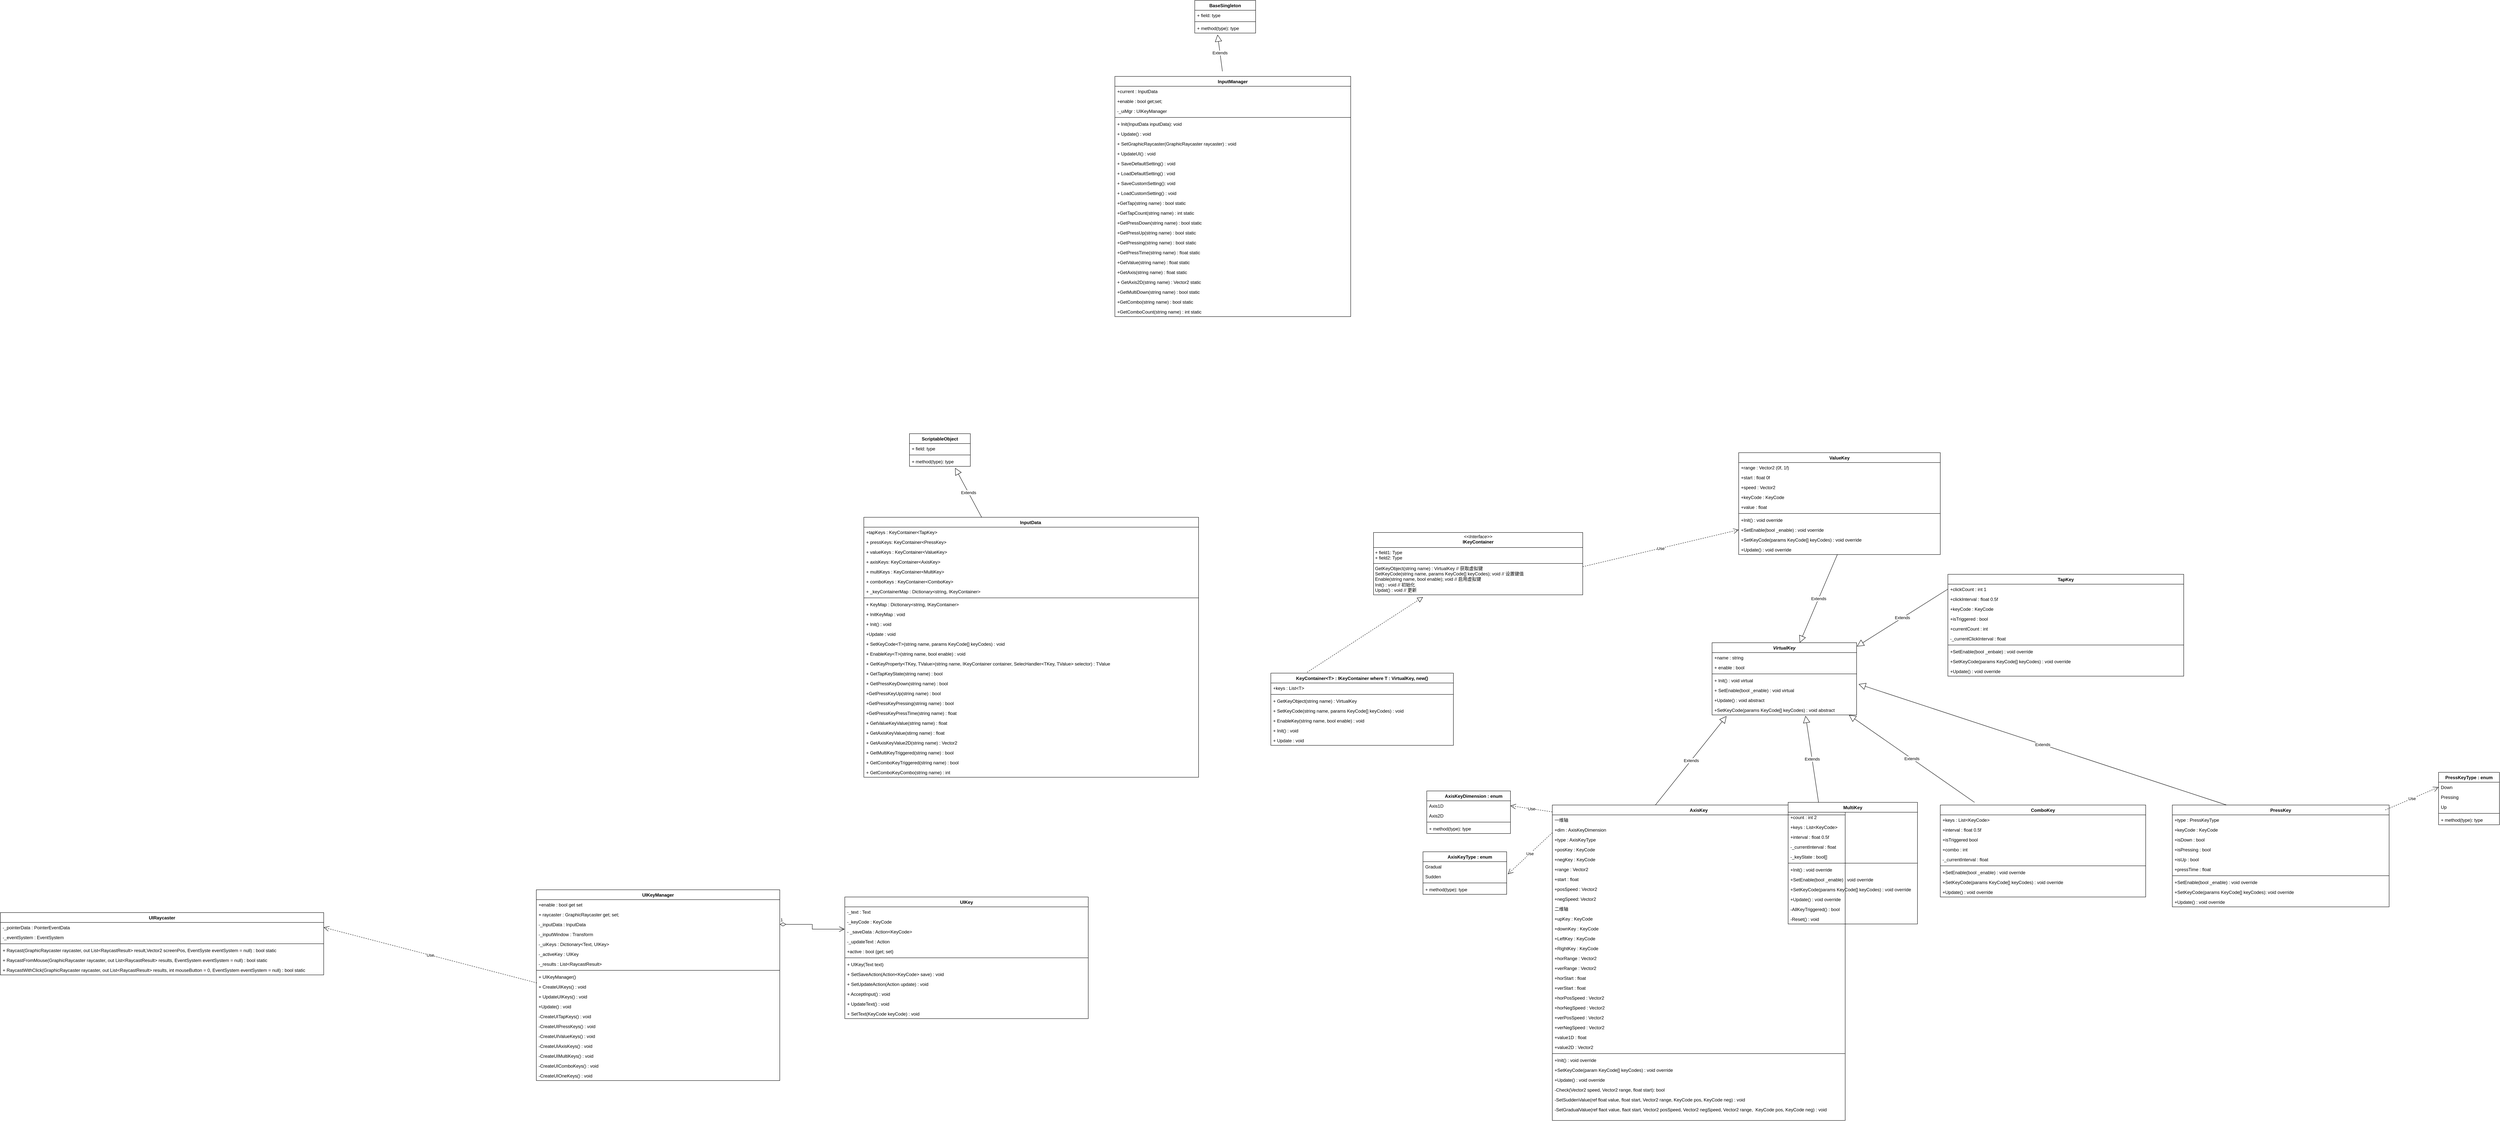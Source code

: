 <mxfile version="26.0.16">
  <diagram id="C5RBs43oDa-KdzZeNtuy" name="Page-1">
    <mxGraphModel dx="5382" dy="3016" grid="1" gridSize="10" guides="1" tooltips="1" connect="1" arrows="1" fold="1" page="1" pageScale="1" pageWidth="827" pageHeight="1169" math="0" shadow="0">
      <root>
        <mxCell id="WIyWlLk6GJQsqaUBKTNV-0" />
        <mxCell id="WIyWlLk6GJQsqaUBKTNV-1" parent="WIyWlLk6GJQsqaUBKTNV-0" />
        <mxCell id="GfEQE-91LS-eangu9dl8-4" value="&lt;i&gt;VirtualKey&lt;/i&gt;" style="swimlane;fontStyle=1;align=center;verticalAlign=top;childLayout=stackLayout;horizontal=1;startSize=26;horizontalStack=0;resizeParent=1;resizeParentMax=0;resizeLast=0;collapsible=1;marginBottom=0;whiteSpace=wrap;html=1;" parent="WIyWlLk6GJQsqaUBKTNV-1" vertex="1">
          <mxGeometry x="610" width="380" height="190" as="geometry" />
        </mxCell>
        <mxCell id="GfEQE-91LS-eangu9dl8-5" value="+name : string" style="text;strokeColor=none;fillColor=none;align=left;verticalAlign=top;spacingLeft=4;spacingRight=4;overflow=hidden;rotatable=0;points=[[0,0.5],[1,0.5]];portConstraint=eastwest;whiteSpace=wrap;html=1;" parent="GfEQE-91LS-eangu9dl8-4" vertex="1">
          <mxGeometry y="26" width="380" height="26" as="geometry" />
        </mxCell>
        <mxCell id="GfEQE-91LS-eangu9dl8-9" value="+ enable : bool" style="text;strokeColor=none;fillColor=none;align=left;verticalAlign=top;spacingLeft=4;spacingRight=4;overflow=hidden;rotatable=0;points=[[0,0.5],[1,0.5]];portConstraint=eastwest;whiteSpace=wrap;html=1;" parent="GfEQE-91LS-eangu9dl8-4" vertex="1">
          <mxGeometry y="52" width="380" height="26" as="geometry" />
        </mxCell>
        <mxCell id="GfEQE-91LS-eangu9dl8-6" value="" style="line;strokeWidth=1;fillColor=none;align=left;verticalAlign=middle;spacingTop=-1;spacingLeft=3;spacingRight=3;rotatable=0;labelPosition=right;points=[];portConstraint=eastwest;strokeColor=inherit;" parent="GfEQE-91LS-eangu9dl8-4" vertex="1">
          <mxGeometry y="78" width="380" height="8" as="geometry" />
        </mxCell>
        <mxCell id="GfEQE-91LS-eangu9dl8-7" value="+ Init() : void virtual" style="text;strokeColor=none;fillColor=none;align=left;verticalAlign=top;spacingLeft=4;spacingRight=4;overflow=hidden;rotatable=0;points=[[0,0.5],[1,0.5]];portConstraint=eastwest;whiteSpace=wrap;html=1;" parent="GfEQE-91LS-eangu9dl8-4" vertex="1">
          <mxGeometry y="86" width="380" height="26" as="geometry" />
        </mxCell>
        <mxCell id="GfEQE-91LS-eangu9dl8-10" value="+ SetEnable(bool _enable) : void virtual" style="text;strokeColor=none;fillColor=none;align=left;verticalAlign=top;spacingLeft=4;spacingRight=4;overflow=hidden;rotatable=0;points=[[0,0.5],[1,0.5]];portConstraint=eastwest;whiteSpace=wrap;html=1;" parent="GfEQE-91LS-eangu9dl8-4" vertex="1">
          <mxGeometry y="112" width="380" height="26" as="geometry" />
        </mxCell>
        <mxCell id="GfEQE-91LS-eangu9dl8-11" value="+Update() : void abstract" style="text;strokeColor=none;fillColor=none;align=left;verticalAlign=top;spacingLeft=4;spacingRight=4;overflow=hidden;rotatable=0;points=[[0,0.5],[1,0.5]];portConstraint=eastwest;whiteSpace=wrap;html=1;" parent="GfEQE-91LS-eangu9dl8-4" vertex="1">
          <mxGeometry y="138" width="380" height="26" as="geometry" />
        </mxCell>
        <mxCell id="GfEQE-91LS-eangu9dl8-12" value="+SetKeyCode(params KeyCode[] keyCodes) : void abstract" style="text;strokeColor=none;fillColor=none;align=left;verticalAlign=top;spacingLeft=4;spacingRight=4;overflow=hidden;rotatable=0;points=[[0,0.5],[1,0.5]];portConstraint=eastwest;whiteSpace=wrap;html=1;" parent="GfEQE-91LS-eangu9dl8-4" vertex="1">
          <mxGeometry y="164" width="380" height="26" as="geometry" />
        </mxCell>
        <mxCell id="GfEQE-91LS-eangu9dl8-8" value="Extends" style="endArrow=block;endSize=16;endFill=0;html=1;rounded=0;exitX=0.774;exitY=-0.047;exitDx=0;exitDy=0;exitPerimeter=0;entryX=0.1;entryY=1.115;entryDx=0;entryDy=0;entryPerimeter=0;" parent="WIyWlLk6GJQsqaUBKTNV-1" target="GfEQE-91LS-eangu9dl8-12" edge="1">
          <mxGeometry width="160" relative="1" as="geometry">
            <mxPoint x="460.9" y="427.18" as="sourcePoint" />
            <mxPoint x="620" y="240" as="targetPoint" />
          </mxGeometry>
        </mxCell>
        <mxCell id="GfEQE-91LS-eangu9dl8-13" value="&lt;span style=&quot;white-space: pre;&quot;&gt;&#x9;&lt;/span&gt;AxisKeyDimension : enum" style="swimlane;fontStyle=1;align=center;verticalAlign=top;childLayout=stackLayout;horizontal=1;startSize=26;horizontalStack=0;resizeParent=1;resizeParentMax=0;resizeLast=0;collapsible=1;marginBottom=0;whiteSpace=wrap;html=1;" parent="WIyWlLk6GJQsqaUBKTNV-1" vertex="1">
          <mxGeometry x="-140" y="390" width="220" height="112" as="geometry" />
        </mxCell>
        <mxCell id="GfEQE-91LS-eangu9dl8-14" value="Axis1D&lt;div&gt;&lt;br&gt;&lt;/div&gt;&lt;div&gt;&lt;br&gt;&lt;/div&gt;&lt;div&gt;&lt;br&gt;&lt;/div&gt;" style="text;strokeColor=none;fillColor=none;align=left;verticalAlign=top;spacingLeft=4;spacingRight=4;overflow=hidden;rotatable=0;points=[[0,0.5],[1,0.5]];portConstraint=eastwest;whiteSpace=wrap;html=1;" parent="GfEQE-91LS-eangu9dl8-13" vertex="1">
          <mxGeometry y="26" width="220" height="26" as="geometry" />
        </mxCell>
        <mxCell id="GfEQE-91LS-eangu9dl8-17" value="Axis2D&lt;div&gt;&lt;br&gt;&lt;/div&gt;&lt;div&gt;&lt;br&gt;&lt;/div&gt;&lt;div&gt;&lt;br&gt;&lt;/div&gt;" style="text;strokeColor=none;fillColor=none;align=left;verticalAlign=top;spacingLeft=4;spacingRight=4;overflow=hidden;rotatable=0;points=[[0,0.5],[1,0.5]];portConstraint=eastwest;whiteSpace=wrap;html=1;" parent="GfEQE-91LS-eangu9dl8-13" vertex="1">
          <mxGeometry y="52" width="220" height="26" as="geometry" />
        </mxCell>
        <mxCell id="GfEQE-91LS-eangu9dl8-15" value="" style="line;strokeWidth=1;fillColor=none;align=left;verticalAlign=middle;spacingTop=-1;spacingLeft=3;spacingRight=3;rotatable=0;labelPosition=right;points=[];portConstraint=eastwest;strokeColor=inherit;" parent="GfEQE-91LS-eangu9dl8-13" vertex="1">
          <mxGeometry y="78" width="220" height="8" as="geometry" />
        </mxCell>
        <mxCell id="GfEQE-91LS-eangu9dl8-16" value="+ method(type): type" style="text;strokeColor=none;fillColor=none;align=left;verticalAlign=top;spacingLeft=4;spacingRight=4;overflow=hidden;rotatable=0;points=[[0,0.5],[1,0.5]];portConstraint=eastwest;whiteSpace=wrap;html=1;" parent="GfEQE-91LS-eangu9dl8-13" vertex="1">
          <mxGeometry y="86" width="220" height="26" as="geometry" />
        </mxCell>
        <mxCell id="GfEQE-91LS-eangu9dl8-18" value="Use" style="endArrow=open;endSize=12;dashed=1;html=1;rounded=0;entryX=1;entryY=0.5;entryDx=0;entryDy=0;exitX=0;exitY=0.25;exitDx=0;exitDy=0;" parent="WIyWlLk6GJQsqaUBKTNV-1" target="GfEQE-91LS-eangu9dl8-14" edge="1">
          <mxGeometry width="160" relative="1" as="geometry">
            <mxPoint x="190" y="445" as="sourcePoint" />
            <mxPoint x="160" y="590" as="targetPoint" />
          </mxGeometry>
        </mxCell>
        <mxCell id="GfEQE-91LS-eangu9dl8-19" value="&lt;span style=&quot;white-space: pre;&quot;&gt;&#x9;&lt;/span&gt;AxisKeyType&amp;nbsp;: enum" style="swimlane;fontStyle=1;align=center;verticalAlign=top;childLayout=stackLayout;horizontal=1;startSize=26;horizontalStack=0;resizeParent=1;resizeParentMax=0;resizeLast=0;collapsible=1;marginBottom=0;whiteSpace=wrap;html=1;" parent="WIyWlLk6GJQsqaUBKTNV-1" vertex="1">
          <mxGeometry x="-150" y="550" width="220" height="112" as="geometry" />
        </mxCell>
        <mxCell id="GfEQE-91LS-eangu9dl8-20" value="&lt;div&gt;Gradual&lt;/div&gt;" style="text;strokeColor=none;fillColor=none;align=left;verticalAlign=top;spacingLeft=4;spacingRight=4;overflow=hidden;rotatable=0;points=[[0,0.5],[1,0.5]];portConstraint=eastwest;whiteSpace=wrap;html=1;" parent="GfEQE-91LS-eangu9dl8-19" vertex="1">
          <mxGeometry y="26" width="220" height="26" as="geometry" />
        </mxCell>
        <mxCell id="GfEQE-91LS-eangu9dl8-21" value="&lt;div&gt;Sudden&lt;/div&gt;" style="text;strokeColor=none;fillColor=none;align=left;verticalAlign=top;spacingLeft=4;spacingRight=4;overflow=hidden;rotatable=0;points=[[0,0.5],[1,0.5]];portConstraint=eastwest;whiteSpace=wrap;html=1;" parent="GfEQE-91LS-eangu9dl8-19" vertex="1">
          <mxGeometry y="52" width="220" height="26" as="geometry" />
        </mxCell>
        <mxCell id="GfEQE-91LS-eangu9dl8-22" value="" style="line;strokeWidth=1;fillColor=none;align=left;verticalAlign=middle;spacingTop=-1;spacingLeft=3;spacingRight=3;rotatable=0;labelPosition=right;points=[];portConstraint=eastwest;strokeColor=inherit;" parent="GfEQE-91LS-eangu9dl8-19" vertex="1">
          <mxGeometry y="78" width="220" height="8" as="geometry" />
        </mxCell>
        <mxCell id="GfEQE-91LS-eangu9dl8-23" value="+ method(type): type" style="text;strokeColor=none;fillColor=none;align=left;verticalAlign=top;spacingLeft=4;spacingRight=4;overflow=hidden;rotatable=0;points=[[0,0.5],[1,0.5]];portConstraint=eastwest;whiteSpace=wrap;html=1;" parent="GfEQE-91LS-eangu9dl8-19" vertex="1">
          <mxGeometry y="86" width="220" height="26" as="geometry" />
        </mxCell>
        <mxCell id="GfEQE-91LS-eangu9dl8-24" value="Use" style="endArrow=open;endSize=12;dashed=1;html=1;rounded=0;entryX=1.014;entryY=0.269;entryDx=0;entryDy=0;entryPerimeter=0;" parent="WIyWlLk6GJQsqaUBKTNV-1" target="GfEQE-91LS-eangu9dl8-21" edge="1">
          <mxGeometry width="160" relative="1" as="geometry">
            <mxPoint x="190" y="500" as="sourcePoint" />
            <mxPoint x="100" y="550" as="targetPoint" />
          </mxGeometry>
        </mxCell>
        <mxCell id="GfEQE-91LS-eangu9dl8-25" value="AxisKey" style="swimlane;fontStyle=1;align=center;verticalAlign=top;childLayout=stackLayout;horizontal=1;startSize=26;horizontalStack=0;resizeParent=1;resizeParentMax=0;resizeLast=0;collapsible=1;marginBottom=0;whiteSpace=wrap;html=1;" parent="WIyWlLk6GJQsqaUBKTNV-1" vertex="1">
          <mxGeometry x="190" y="427" width="770" height="830" as="geometry" />
        </mxCell>
        <mxCell id="GfEQE-91LS-eangu9dl8-26" value="一维轴" style="text;strokeColor=none;fillColor=none;align=left;verticalAlign=top;spacingLeft=4;spacingRight=4;overflow=hidden;rotatable=0;points=[[0,0.5],[1,0.5]];portConstraint=eastwest;whiteSpace=wrap;html=1;" parent="GfEQE-91LS-eangu9dl8-25" vertex="1">
          <mxGeometry y="26" width="770" height="26" as="geometry" />
        </mxCell>
        <mxCell id="GfEQE-91LS-eangu9dl8-40" value="+dim : AxisKeyDimension" style="text;strokeColor=none;fillColor=none;align=left;verticalAlign=top;spacingLeft=4;spacingRight=4;overflow=hidden;rotatable=0;points=[[0,0.5],[1,0.5]];portConstraint=eastwest;whiteSpace=wrap;html=1;" parent="GfEQE-91LS-eangu9dl8-25" vertex="1">
          <mxGeometry y="52" width="770" height="26" as="geometry" />
        </mxCell>
        <mxCell id="GfEQE-91LS-eangu9dl8-29" value="+type : AxisKeyType" style="text;strokeColor=none;fillColor=none;align=left;verticalAlign=top;spacingLeft=4;spacingRight=4;overflow=hidden;rotatable=0;points=[[0,0.5],[1,0.5]];portConstraint=eastwest;whiteSpace=wrap;html=1;" parent="GfEQE-91LS-eangu9dl8-25" vertex="1">
          <mxGeometry y="78" width="770" height="26" as="geometry" />
        </mxCell>
        <mxCell id="GfEQE-91LS-eangu9dl8-30" value="+posKey : KeyCode" style="text;strokeColor=none;fillColor=none;align=left;verticalAlign=top;spacingLeft=4;spacingRight=4;overflow=hidden;rotatable=0;points=[[0,0.5],[1,0.5]];portConstraint=eastwest;whiteSpace=wrap;html=1;" parent="GfEQE-91LS-eangu9dl8-25" vertex="1">
          <mxGeometry y="104" width="770" height="26" as="geometry" />
        </mxCell>
        <mxCell id="GfEQE-91LS-eangu9dl8-31" value="+negKey : KeyCode" style="text;strokeColor=none;fillColor=none;align=left;verticalAlign=top;spacingLeft=4;spacingRight=4;overflow=hidden;rotatable=0;points=[[0,0.5],[1,0.5]];portConstraint=eastwest;whiteSpace=wrap;html=1;" parent="GfEQE-91LS-eangu9dl8-25" vertex="1">
          <mxGeometry y="130" width="770" height="26" as="geometry" />
        </mxCell>
        <mxCell id="GfEQE-91LS-eangu9dl8-32" value="+range : Vector2" style="text;strokeColor=none;fillColor=none;align=left;verticalAlign=top;spacingLeft=4;spacingRight=4;overflow=hidden;rotatable=0;points=[[0,0.5],[1,0.5]];portConstraint=eastwest;whiteSpace=wrap;html=1;" parent="GfEQE-91LS-eangu9dl8-25" vertex="1">
          <mxGeometry y="156" width="770" height="26" as="geometry" />
        </mxCell>
        <mxCell id="GfEQE-91LS-eangu9dl8-33" value="+start : float" style="text;strokeColor=none;fillColor=none;align=left;verticalAlign=top;spacingLeft=4;spacingRight=4;overflow=hidden;rotatable=0;points=[[0,0.5],[1,0.5]];portConstraint=eastwest;whiteSpace=wrap;html=1;" parent="GfEQE-91LS-eangu9dl8-25" vertex="1">
          <mxGeometry y="182" width="770" height="26" as="geometry" />
        </mxCell>
        <mxCell id="GfEQE-91LS-eangu9dl8-34" value="+posSpeed : Vector2" style="text;strokeColor=none;fillColor=none;align=left;verticalAlign=top;spacingLeft=4;spacingRight=4;overflow=hidden;rotatable=0;points=[[0,0.5],[1,0.5]];portConstraint=eastwest;whiteSpace=wrap;html=1;" parent="GfEQE-91LS-eangu9dl8-25" vertex="1">
          <mxGeometry y="208" width="770" height="26" as="geometry" />
        </mxCell>
        <mxCell id="GfEQE-91LS-eangu9dl8-35" value="+negSpeed: Vector2" style="text;strokeColor=none;fillColor=none;align=left;verticalAlign=top;spacingLeft=4;spacingRight=4;overflow=hidden;rotatable=0;points=[[0,0.5],[1,0.5]];portConstraint=eastwest;whiteSpace=wrap;html=1;" parent="GfEQE-91LS-eangu9dl8-25" vertex="1">
          <mxGeometry y="234" width="770" height="26" as="geometry" />
        </mxCell>
        <mxCell id="GfEQE-91LS-eangu9dl8-38" value="二维轴" style="text;strokeColor=none;fillColor=none;align=left;verticalAlign=top;spacingLeft=4;spacingRight=4;overflow=hidden;rotatable=0;points=[[0,0.5],[1,0.5]];portConstraint=eastwest;whiteSpace=wrap;html=1;" parent="GfEQE-91LS-eangu9dl8-25" vertex="1">
          <mxGeometry y="260" width="770" height="26" as="geometry" />
        </mxCell>
        <mxCell id="GfEQE-91LS-eangu9dl8-41" value="+upKey : KeyCode" style="text;strokeColor=none;fillColor=none;align=left;verticalAlign=top;spacingLeft=4;spacingRight=4;overflow=hidden;rotatable=0;points=[[0,0.5],[1,0.5]];portConstraint=eastwest;whiteSpace=wrap;html=1;" parent="GfEQE-91LS-eangu9dl8-25" vertex="1">
          <mxGeometry y="286" width="770" height="26" as="geometry" />
        </mxCell>
        <mxCell id="GfEQE-91LS-eangu9dl8-42" value="+downKey : KeyCode" style="text;strokeColor=none;fillColor=none;align=left;verticalAlign=top;spacingLeft=4;spacingRight=4;overflow=hidden;rotatable=0;points=[[0,0.5],[1,0.5]];portConstraint=eastwest;whiteSpace=wrap;html=1;" parent="GfEQE-91LS-eangu9dl8-25" vertex="1">
          <mxGeometry y="312" width="770" height="26" as="geometry" />
        </mxCell>
        <mxCell id="GfEQE-91LS-eangu9dl8-43" value="+LeftKey : KeyCode" style="text;strokeColor=none;fillColor=none;align=left;verticalAlign=top;spacingLeft=4;spacingRight=4;overflow=hidden;rotatable=0;points=[[0,0.5],[1,0.5]];portConstraint=eastwest;whiteSpace=wrap;html=1;" parent="GfEQE-91LS-eangu9dl8-25" vertex="1">
          <mxGeometry y="338" width="770" height="26" as="geometry" />
        </mxCell>
        <mxCell id="GfEQE-91LS-eangu9dl8-44" value="+RightKey : KeyCode" style="text;strokeColor=none;fillColor=none;align=left;verticalAlign=top;spacingLeft=4;spacingRight=4;overflow=hidden;rotatable=0;points=[[0,0.5],[1,0.5]];portConstraint=eastwest;whiteSpace=wrap;html=1;" parent="GfEQE-91LS-eangu9dl8-25" vertex="1">
          <mxGeometry y="364" width="770" height="26" as="geometry" />
        </mxCell>
        <mxCell id="GfEQE-91LS-eangu9dl8-45" value="+horRange : Vector2" style="text;strokeColor=none;fillColor=none;align=left;verticalAlign=top;spacingLeft=4;spacingRight=4;overflow=hidden;rotatable=0;points=[[0,0.5],[1,0.5]];portConstraint=eastwest;whiteSpace=wrap;html=1;" parent="GfEQE-91LS-eangu9dl8-25" vertex="1">
          <mxGeometry y="390" width="770" height="26" as="geometry" />
        </mxCell>
        <mxCell id="GfEQE-91LS-eangu9dl8-46" value="+verRange : Vector2" style="text;strokeColor=none;fillColor=none;align=left;verticalAlign=top;spacingLeft=4;spacingRight=4;overflow=hidden;rotatable=0;points=[[0,0.5],[1,0.5]];portConstraint=eastwest;whiteSpace=wrap;html=1;" parent="GfEQE-91LS-eangu9dl8-25" vertex="1">
          <mxGeometry y="416" width="770" height="26" as="geometry" />
        </mxCell>
        <mxCell id="GfEQE-91LS-eangu9dl8-47" value="+horStart : float" style="text;strokeColor=none;fillColor=none;align=left;verticalAlign=top;spacingLeft=4;spacingRight=4;overflow=hidden;rotatable=0;points=[[0,0.5],[1,0.5]];portConstraint=eastwest;whiteSpace=wrap;html=1;" parent="GfEQE-91LS-eangu9dl8-25" vertex="1">
          <mxGeometry y="442" width="770" height="26" as="geometry" />
        </mxCell>
        <mxCell id="GfEQE-91LS-eangu9dl8-48" value="+verStart : float" style="text;strokeColor=none;fillColor=none;align=left;verticalAlign=top;spacingLeft=4;spacingRight=4;overflow=hidden;rotatable=0;points=[[0,0.5],[1,0.5]];portConstraint=eastwest;whiteSpace=wrap;html=1;" parent="GfEQE-91LS-eangu9dl8-25" vertex="1">
          <mxGeometry y="468" width="770" height="26" as="geometry" />
        </mxCell>
        <mxCell id="GfEQE-91LS-eangu9dl8-49" value="+horPosSpeed : Vector2" style="text;strokeColor=none;fillColor=none;align=left;verticalAlign=top;spacingLeft=4;spacingRight=4;overflow=hidden;rotatable=0;points=[[0,0.5],[1,0.5]];portConstraint=eastwest;whiteSpace=wrap;html=1;" parent="GfEQE-91LS-eangu9dl8-25" vertex="1">
          <mxGeometry y="494" width="770" height="26" as="geometry" />
        </mxCell>
        <mxCell id="GfEQE-91LS-eangu9dl8-50" value="+horNegSpeed : Vector2" style="text;strokeColor=none;fillColor=none;align=left;verticalAlign=top;spacingLeft=4;spacingRight=4;overflow=hidden;rotatable=0;points=[[0,0.5],[1,0.5]];portConstraint=eastwest;whiteSpace=wrap;html=1;" parent="GfEQE-91LS-eangu9dl8-25" vertex="1">
          <mxGeometry y="520" width="770" height="26" as="geometry" />
        </mxCell>
        <mxCell id="GfEQE-91LS-eangu9dl8-51" value="+verPosSpeed : Vector2" style="text;strokeColor=none;fillColor=none;align=left;verticalAlign=top;spacingLeft=4;spacingRight=4;overflow=hidden;rotatable=0;points=[[0,0.5],[1,0.5]];portConstraint=eastwest;whiteSpace=wrap;html=1;" parent="GfEQE-91LS-eangu9dl8-25" vertex="1">
          <mxGeometry y="546" width="770" height="26" as="geometry" />
        </mxCell>
        <mxCell id="GfEQE-91LS-eangu9dl8-52" value="+verNegSpeed : Vector2" style="text;strokeColor=none;fillColor=none;align=left;verticalAlign=top;spacingLeft=4;spacingRight=4;overflow=hidden;rotatable=0;points=[[0,0.5],[1,0.5]];portConstraint=eastwest;whiteSpace=wrap;html=1;" parent="GfEQE-91LS-eangu9dl8-25" vertex="1">
          <mxGeometry y="572" width="770" height="26" as="geometry" />
        </mxCell>
        <mxCell id="GfEQE-91LS-eangu9dl8-53" value="+value1D : float" style="text;strokeColor=none;fillColor=none;align=left;verticalAlign=top;spacingLeft=4;spacingRight=4;overflow=hidden;rotatable=0;points=[[0,0.5],[1,0.5]];portConstraint=eastwest;whiteSpace=wrap;html=1;" parent="GfEQE-91LS-eangu9dl8-25" vertex="1">
          <mxGeometry y="598" width="770" height="26" as="geometry" />
        </mxCell>
        <mxCell id="GfEQE-91LS-eangu9dl8-54" value="+value2D : Vector2" style="text;strokeColor=none;fillColor=none;align=left;verticalAlign=top;spacingLeft=4;spacingRight=4;overflow=hidden;rotatable=0;points=[[0,0.5],[1,0.5]];portConstraint=eastwest;whiteSpace=wrap;html=1;" parent="GfEQE-91LS-eangu9dl8-25" vertex="1">
          <mxGeometry y="624" width="770" height="26" as="geometry" />
        </mxCell>
        <mxCell id="GfEQE-91LS-eangu9dl8-27" value="" style="line;strokeWidth=1;fillColor=none;align=left;verticalAlign=middle;spacingTop=-1;spacingLeft=3;spacingRight=3;rotatable=0;labelPosition=right;points=[];portConstraint=eastwest;strokeColor=inherit;" parent="GfEQE-91LS-eangu9dl8-25" vertex="1">
          <mxGeometry y="650" width="770" height="8" as="geometry" />
        </mxCell>
        <mxCell id="GfEQE-91LS-eangu9dl8-28" value="+Init() : void override" style="text;strokeColor=none;fillColor=none;align=left;verticalAlign=top;spacingLeft=4;spacingRight=4;overflow=hidden;rotatable=0;points=[[0,0.5],[1,0.5]];portConstraint=eastwest;whiteSpace=wrap;html=1;" parent="GfEQE-91LS-eangu9dl8-25" vertex="1">
          <mxGeometry y="658" width="770" height="26" as="geometry" />
        </mxCell>
        <mxCell id="GfEQE-91LS-eangu9dl8-55" value="+SetKeyCode(param KeyCode[] keyCodes) : void override" style="text;strokeColor=none;fillColor=none;align=left;verticalAlign=top;spacingLeft=4;spacingRight=4;overflow=hidden;rotatable=0;points=[[0,0.5],[1,0.5]];portConstraint=eastwest;whiteSpace=wrap;html=1;" parent="GfEQE-91LS-eangu9dl8-25" vertex="1">
          <mxGeometry y="684" width="770" height="26" as="geometry" />
        </mxCell>
        <mxCell id="GfEQE-91LS-eangu9dl8-56" value="+Update() : void override" style="text;strokeColor=none;fillColor=none;align=left;verticalAlign=top;spacingLeft=4;spacingRight=4;overflow=hidden;rotatable=0;points=[[0,0.5],[1,0.5]];portConstraint=eastwest;whiteSpace=wrap;html=1;" parent="GfEQE-91LS-eangu9dl8-25" vertex="1">
          <mxGeometry y="710" width="770" height="26" as="geometry" />
        </mxCell>
        <mxCell id="GfEQE-91LS-eangu9dl8-58" value="-Check(Vector2 speed, Vector2 range, float start): bool" style="text;strokeColor=none;fillColor=none;align=left;verticalAlign=top;spacingLeft=4;spacingRight=4;overflow=hidden;rotatable=0;points=[[0,0.5],[1,0.5]];portConstraint=eastwest;whiteSpace=wrap;html=1;" parent="GfEQE-91LS-eangu9dl8-25" vertex="1">
          <mxGeometry y="736" width="770" height="26" as="geometry" />
        </mxCell>
        <mxCell id="GfEQE-91LS-eangu9dl8-57" value="-SetSuddenValue(ref float value, float start, Vector2 range, KeyCode pos, KeyCode neg) : void" style="text;strokeColor=none;fillColor=none;align=left;verticalAlign=top;spacingLeft=4;spacingRight=4;overflow=hidden;rotatable=0;points=[[0,0.5],[1,0.5]];portConstraint=eastwest;whiteSpace=wrap;html=1;" parent="GfEQE-91LS-eangu9dl8-25" vertex="1">
          <mxGeometry y="762" width="770" height="26" as="geometry" />
        </mxCell>
        <mxCell id="GfEQE-91LS-eangu9dl8-130" value="-SetGradualValue(ref flaot value, flaot start, Vector2 posSpeed, Vector2 negSpeed, Vector2 range,&amp;nbsp; KeyCode pos, KeyCode neg) : void" style="text;strokeColor=none;fillColor=none;align=left;verticalAlign=top;spacingLeft=4;spacingRight=4;overflow=hidden;rotatable=0;points=[[0,0.5],[1,0.5]];portConstraint=eastwest;whiteSpace=wrap;html=1;" parent="GfEQE-91LS-eangu9dl8-25" vertex="1">
          <mxGeometry y="788" width="770" height="42" as="geometry" />
        </mxCell>
        <mxCell id="GfEQE-91LS-eangu9dl8-59" value="MultiKey" style="swimlane;fontStyle=1;align=center;verticalAlign=top;childLayout=stackLayout;horizontal=1;startSize=26;horizontalStack=0;resizeParent=1;resizeParentMax=0;resizeLast=0;collapsible=1;marginBottom=0;whiteSpace=wrap;html=1;" parent="WIyWlLk6GJQsqaUBKTNV-1" vertex="1">
          <mxGeometry x="810" y="420" width="340" height="320" as="geometry" />
        </mxCell>
        <mxCell id="GfEQE-91LS-eangu9dl8-60" value="+count : int 2" style="text;strokeColor=none;fillColor=none;align=left;verticalAlign=top;spacingLeft=4;spacingRight=4;overflow=hidden;rotatable=0;points=[[0,0.5],[1,0.5]];portConstraint=eastwest;whiteSpace=wrap;html=1;" parent="GfEQE-91LS-eangu9dl8-59" vertex="1">
          <mxGeometry y="26" width="340" height="26" as="geometry" />
        </mxCell>
        <mxCell id="GfEQE-91LS-eangu9dl8-64" value="+keys : List&amp;lt;KeyCode&amp;gt;" style="text;strokeColor=none;fillColor=none;align=left;verticalAlign=top;spacingLeft=4;spacingRight=4;overflow=hidden;rotatable=0;points=[[0,0.5],[1,0.5]];portConstraint=eastwest;whiteSpace=wrap;html=1;" parent="GfEQE-91LS-eangu9dl8-59" vertex="1">
          <mxGeometry y="52" width="340" height="26" as="geometry" />
        </mxCell>
        <mxCell id="GfEQE-91LS-eangu9dl8-65" value="+interval : float 0.5f" style="text;strokeColor=none;fillColor=none;align=left;verticalAlign=top;spacingLeft=4;spacingRight=4;overflow=hidden;rotatable=0;points=[[0,0.5],[1,0.5]];portConstraint=eastwest;whiteSpace=wrap;html=1;" parent="GfEQE-91LS-eangu9dl8-59" vertex="1">
          <mxGeometry y="78" width="340" height="26" as="geometry" />
        </mxCell>
        <mxCell id="GfEQE-91LS-eangu9dl8-66" value="-_currentInterval : float" style="text;strokeColor=none;fillColor=none;align=left;verticalAlign=top;spacingLeft=4;spacingRight=4;overflow=hidden;rotatable=0;points=[[0,0.5],[1,0.5]];portConstraint=eastwest;whiteSpace=wrap;html=1;" parent="GfEQE-91LS-eangu9dl8-59" vertex="1">
          <mxGeometry y="104" width="340" height="26" as="geometry" />
        </mxCell>
        <mxCell id="GfEQE-91LS-eangu9dl8-67" value="-_keyState : bool[]" style="text;strokeColor=none;fillColor=none;align=left;verticalAlign=top;spacingLeft=4;spacingRight=4;overflow=hidden;rotatable=0;points=[[0,0.5],[1,0.5]];portConstraint=eastwest;whiteSpace=wrap;html=1;" parent="GfEQE-91LS-eangu9dl8-59" vertex="1">
          <mxGeometry y="130" width="340" height="26" as="geometry" />
        </mxCell>
        <mxCell id="GfEQE-91LS-eangu9dl8-61" value="" style="line;strokeWidth=1;fillColor=none;align=left;verticalAlign=middle;spacingTop=-1;spacingLeft=3;spacingRight=3;rotatable=0;labelPosition=right;points=[];portConstraint=eastwest;strokeColor=inherit;" parent="GfEQE-91LS-eangu9dl8-59" vertex="1">
          <mxGeometry y="156" width="340" height="8" as="geometry" />
        </mxCell>
        <mxCell id="GfEQE-91LS-eangu9dl8-62" value="+Init() : void override" style="text;strokeColor=none;fillColor=none;align=left;verticalAlign=top;spacingLeft=4;spacingRight=4;overflow=hidden;rotatable=0;points=[[0,0.5],[1,0.5]];portConstraint=eastwest;whiteSpace=wrap;html=1;" parent="GfEQE-91LS-eangu9dl8-59" vertex="1">
          <mxGeometry y="164" width="340" height="26" as="geometry" />
        </mxCell>
        <mxCell id="GfEQE-91LS-eangu9dl8-68" value="+SetEnable(bool _enable) : void override" style="text;strokeColor=none;fillColor=none;align=left;verticalAlign=top;spacingLeft=4;spacingRight=4;overflow=hidden;rotatable=0;points=[[0,0.5],[1,0.5]];portConstraint=eastwest;whiteSpace=wrap;html=1;" parent="GfEQE-91LS-eangu9dl8-59" vertex="1">
          <mxGeometry y="190" width="340" height="26" as="geometry" />
        </mxCell>
        <mxCell id="GfEQE-91LS-eangu9dl8-69" value="+SetKeyCode(params KeyCode[] keyCodes) : void override" style="text;strokeColor=none;fillColor=none;align=left;verticalAlign=top;spacingLeft=4;spacingRight=4;overflow=hidden;rotatable=0;points=[[0,0.5],[1,0.5]];portConstraint=eastwest;whiteSpace=wrap;html=1;" parent="GfEQE-91LS-eangu9dl8-59" vertex="1">
          <mxGeometry y="216" width="340" height="26" as="geometry" />
        </mxCell>
        <mxCell id="GfEQE-91LS-eangu9dl8-70" value="+Update() : void override" style="text;strokeColor=none;fillColor=none;align=left;verticalAlign=top;spacingLeft=4;spacingRight=4;overflow=hidden;rotatable=0;points=[[0,0.5],[1,0.5]];portConstraint=eastwest;whiteSpace=wrap;html=1;" parent="GfEQE-91LS-eangu9dl8-59" vertex="1">
          <mxGeometry y="242" width="340" height="26" as="geometry" />
        </mxCell>
        <mxCell id="GfEQE-91LS-eangu9dl8-71" value="-AllKeyTriggered() : bool&amp;nbsp;" style="text;strokeColor=none;fillColor=none;align=left;verticalAlign=top;spacingLeft=4;spacingRight=4;overflow=hidden;rotatable=0;points=[[0,0.5],[1,0.5]];portConstraint=eastwest;whiteSpace=wrap;html=1;" parent="GfEQE-91LS-eangu9dl8-59" vertex="1">
          <mxGeometry y="268" width="340" height="26" as="geometry" />
        </mxCell>
        <mxCell id="GfEQE-91LS-eangu9dl8-72" value="-Reset() : void" style="text;strokeColor=none;fillColor=none;align=left;verticalAlign=top;spacingLeft=4;spacingRight=4;overflow=hidden;rotatable=0;points=[[0,0.5],[1,0.5]];portConstraint=eastwest;whiteSpace=wrap;html=1;" parent="GfEQE-91LS-eangu9dl8-59" vertex="1">
          <mxGeometry y="294" width="340" height="26" as="geometry" />
        </mxCell>
        <mxCell id="GfEQE-91LS-eangu9dl8-63" value="Extends" style="endArrow=block;endSize=16;endFill=0;html=1;rounded=0;entryX=0.647;entryY=1.089;entryDx=0;entryDy=0;entryPerimeter=0;" parent="WIyWlLk6GJQsqaUBKTNV-1" target="GfEQE-91LS-eangu9dl8-12" edge="1">
          <mxGeometry width="160" relative="1" as="geometry">
            <mxPoint x="890" y="420" as="sourcePoint" />
            <mxPoint x="1060" y="290" as="targetPoint" />
          </mxGeometry>
        </mxCell>
        <mxCell id="GfEQE-91LS-eangu9dl8-73" value="ComboKey" style="swimlane;fontStyle=1;align=center;verticalAlign=top;childLayout=stackLayout;horizontal=1;startSize=26;horizontalStack=0;resizeParent=1;resizeParentMax=0;resizeLast=0;collapsible=1;marginBottom=0;whiteSpace=wrap;html=1;" parent="WIyWlLk6GJQsqaUBKTNV-1" vertex="1">
          <mxGeometry x="1210" y="427" width="540" height="242" as="geometry" />
        </mxCell>
        <mxCell id="GfEQE-91LS-eangu9dl8-74" value="+keys : List&amp;lt;KeyCode&amp;gt;" style="text;strokeColor=none;fillColor=none;align=left;verticalAlign=top;spacingLeft=4;spacingRight=4;overflow=hidden;rotatable=0;points=[[0,0.5],[1,0.5]];portConstraint=eastwest;whiteSpace=wrap;html=1;" parent="GfEQE-91LS-eangu9dl8-73" vertex="1">
          <mxGeometry y="26" width="540" height="26" as="geometry" />
        </mxCell>
        <mxCell id="GfEQE-91LS-eangu9dl8-77" value="+interval : float 0.5f" style="text;strokeColor=none;fillColor=none;align=left;verticalAlign=top;spacingLeft=4;spacingRight=4;overflow=hidden;rotatable=0;points=[[0,0.5],[1,0.5]];portConstraint=eastwest;whiteSpace=wrap;html=1;" parent="GfEQE-91LS-eangu9dl8-73" vertex="1">
          <mxGeometry y="52" width="540" height="26" as="geometry" />
        </mxCell>
        <mxCell id="GfEQE-91LS-eangu9dl8-78" value="+isTriggered bool" style="text;strokeColor=none;fillColor=none;align=left;verticalAlign=top;spacingLeft=4;spacingRight=4;overflow=hidden;rotatable=0;points=[[0,0.5],[1,0.5]];portConstraint=eastwest;whiteSpace=wrap;html=1;" parent="GfEQE-91LS-eangu9dl8-73" vertex="1">
          <mxGeometry y="78" width="540" height="26" as="geometry" />
        </mxCell>
        <mxCell id="GfEQE-91LS-eangu9dl8-79" value="+combo : int" style="text;strokeColor=none;fillColor=none;align=left;verticalAlign=top;spacingLeft=4;spacingRight=4;overflow=hidden;rotatable=0;points=[[0,0.5],[1,0.5]];portConstraint=eastwest;whiteSpace=wrap;html=1;" parent="GfEQE-91LS-eangu9dl8-73" vertex="1">
          <mxGeometry y="104" width="540" height="26" as="geometry" />
        </mxCell>
        <mxCell id="GfEQE-91LS-eangu9dl8-80" value="-_currentInterval : float" style="text;strokeColor=none;fillColor=none;align=left;verticalAlign=top;spacingLeft=4;spacingRight=4;overflow=hidden;rotatable=0;points=[[0,0.5],[1,0.5]];portConstraint=eastwest;whiteSpace=wrap;html=1;" parent="GfEQE-91LS-eangu9dl8-73" vertex="1">
          <mxGeometry y="130" width="540" height="26" as="geometry" />
        </mxCell>
        <mxCell id="GfEQE-91LS-eangu9dl8-75" value="" style="line;strokeWidth=1;fillColor=none;align=left;verticalAlign=middle;spacingTop=-1;spacingLeft=3;spacingRight=3;rotatable=0;labelPosition=right;points=[];portConstraint=eastwest;strokeColor=inherit;" parent="GfEQE-91LS-eangu9dl8-73" vertex="1">
          <mxGeometry y="156" width="540" height="8" as="geometry" />
        </mxCell>
        <mxCell id="GfEQE-91LS-eangu9dl8-76" value="+SetEnable(bool _enable) : void override" style="text;strokeColor=none;fillColor=none;align=left;verticalAlign=top;spacingLeft=4;spacingRight=4;overflow=hidden;rotatable=0;points=[[0,0.5],[1,0.5]];portConstraint=eastwest;whiteSpace=wrap;html=1;" parent="GfEQE-91LS-eangu9dl8-73" vertex="1">
          <mxGeometry y="164" width="540" height="26" as="geometry" />
        </mxCell>
        <mxCell id="GfEQE-91LS-eangu9dl8-82" value="+SetKeyCode(params KeyCode[] keyCodes) : void override" style="text;strokeColor=none;fillColor=none;align=left;verticalAlign=top;spacingLeft=4;spacingRight=4;overflow=hidden;rotatable=0;points=[[0,0.5],[1,0.5]];portConstraint=eastwest;whiteSpace=wrap;html=1;" parent="GfEQE-91LS-eangu9dl8-73" vertex="1">
          <mxGeometry y="190" width="540" height="26" as="geometry" />
        </mxCell>
        <mxCell id="GfEQE-91LS-eangu9dl8-83" value="+Update() : void override" style="text;strokeColor=none;fillColor=none;align=left;verticalAlign=top;spacingLeft=4;spacingRight=4;overflow=hidden;rotatable=0;points=[[0,0.5],[1,0.5]];portConstraint=eastwest;whiteSpace=wrap;html=1;" parent="GfEQE-91LS-eangu9dl8-73" vertex="1">
          <mxGeometry y="216" width="540" height="26" as="geometry" />
        </mxCell>
        <mxCell id="GfEQE-91LS-eangu9dl8-81" value="Extends" style="endArrow=block;endSize=16;endFill=0;html=1;rounded=0;entryX=0.947;entryY=1;entryDx=0;entryDy=0;entryPerimeter=0;" parent="WIyWlLk6GJQsqaUBKTNV-1" target="GfEQE-91LS-eangu9dl8-12" edge="1">
          <mxGeometry width="160" relative="1" as="geometry">
            <mxPoint x="1300" y="420" as="sourcePoint" />
            <mxPoint x="1270" y="370" as="targetPoint" />
          </mxGeometry>
        </mxCell>
        <mxCell id="GfEQE-91LS-eangu9dl8-84" value="PressKey" style="swimlane;fontStyle=1;align=center;verticalAlign=top;childLayout=stackLayout;horizontal=1;startSize=26;horizontalStack=0;resizeParent=1;resizeParentMax=0;resizeLast=0;collapsible=1;marginBottom=0;whiteSpace=wrap;html=1;" parent="WIyWlLk6GJQsqaUBKTNV-1" vertex="1">
          <mxGeometry x="1820" y="427" width="570" height="268" as="geometry" />
        </mxCell>
        <mxCell id="GfEQE-91LS-eangu9dl8-92" value="Use" style="endArrow=open;endSize=12;dashed=1;html=1;rounded=0;entryX=0;entryY=0.5;entryDx=0;entryDy=0;" parent="GfEQE-91LS-eangu9dl8-84" target="GfEQE-91LS-eangu9dl8-89" edge="1">
          <mxGeometry width="160" relative="1" as="geometry">
            <mxPoint x="560" y="13" as="sourcePoint" />
            <mxPoint x="720" y="13" as="targetPoint" />
          </mxGeometry>
        </mxCell>
        <mxCell id="GfEQE-91LS-eangu9dl8-85" value="+type : PressKeyType" style="text;strokeColor=none;fillColor=none;align=left;verticalAlign=top;spacingLeft=4;spacingRight=4;overflow=hidden;rotatable=0;points=[[0,0.5],[1,0.5]];portConstraint=eastwest;whiteSpace=wrap;html=1;" parent="GfEQE-91LS-eangu9dl8-84" vertex="1">
          <mxGeometry y="26" width="570" height="26" as="geometry" />
        </mxCell>
        <mxCell id="GfEQE-91LS-eangu9dl8-95" value="+keyCode : KeyCode" style="text;strokeColor=none;fillColor=none;align=left;verticalAlign=top;spacingLeft=4;spacingRight=4;overflow=hidden;rotatable=0;points=[[0,0.5],[1,0.5]];portConstraint=eastwest;whiteSpace=wrap;html=1;" parent="GfEQE-91LS-eangu9dl8-84" vertex="1">
          <mxGeometry y="52" width="570" height="26" as="geometry" />
        </mxCell>
        <mxCell id="GfEQE-91LS-eangu9dl8-96" value="+isDown : bool" style="text;strokeColor=none;fillColor=none;align=left;verticalAlign=top;spacingLeft=4;spacingRight=4;overflow=hidden;rotatable=0;points=[[0,0.5],[1,0.5]];portConstraint=eastwest;whiteSpace=wrap;html=1;" parent="GfEQE-91LS-eangu9dl8-84" vertex="1">
          <mxGeometry y="78" width="570" height="26" as="geometry" />
        </mxCell>
        <mxCell id="GfEQE-91LS-eangu9dl8-97" value="+isPressing : bool" style="text;strokeColor=none;fillColor=none;align=left;verticalAlign=top;spacingLeft=4;spacingRight=4;overflow=hidden;rotatable=0;points=[[0,0.5],[1,0.5]];portConstraint=eastwest;whiteSpace=wrap;html=1;" parent="GfEQE-91LS-eangu9dl8-84" vertex="1">
          <mxGeometry y="104" width="570" height="26" as="geometry" />
        </mxCell>
        <mxCell id="GfEQE-91LS-eangu9dl8-98" value="+isUp : bool" style="text;strokeColor=none;fillColor=none;align=left;verticalAlign=top;spacingLeft=4;spacingRight=4;overflow=hidden;rotatable=0;points=[[0,0.5],[1,0.5]];portConstraint=eastwest;whiteSpace=wrap;html=1;" parent="GfEQE-91LS-eangu9dl8-84" vertex="1">
          <mxGeometry y="130" width="570" height="26" as="geometry" />
        </mxCell>
        <mxCell id="GfEQE-91LS-eangu9dl8-99" value="+pressTime : float" style="text;strokeColor=none;fillColor=none;align=left;verticalAlign=top;spacingLeft=4;spacingRight=4;overflow=hidden;rotatable=0;points=[[0,0.5],[1,0.5]];portConstraint=eastwest;whiteSpace=wrap;html=1;" parent="GfEQE-91LS-eangu9dl8-84" vertex="1">
          <mxGeometry y="156" width="570" height="26" as="geometry" />
        </mxCell>
        <mxCell id="GfEQE-91LS-eangu9dl8-86" value="" style="line;strokeWidth=1;fillColor=none;align=left;verticalAlign=middle;spacingTop=-1;spacingLeft=3;spacingRight=3;rotatable=0;labelPosition=right;points=[];portConstraint=eastwest;strokeColor=inherit;" parent="GfEQE-91LS-eangu9dl8-84" vertex="1">
          <mxGeometry y="182" width="570" height="8" as="geometry" />
        </mxCell>
        <mxCell id="GfEQE-91LS-eangu9dl8-87" value="+SetEnable(bool _enable) : void override" style="text;strokeColor=none;fillColor=none;align=left;verticalAlign=top;spacingLeft=4;spacingRight=4;overflow=hidden;rotatable=0;points=[[0,0.5],[1,0.5]];portConstraint=eastwest;whiteSpace=wrap;html=1;" parent="GfEQE-91LS-eangu9dl8-84" vertex="1">
          <mxGeometry y="190" width="570" height="26" as="geometry" />
        </mxCell>
        <mxCell id="GfEQE-91LS-eangu9dl8-100" value="+SetKeyCode(params KeyCode[] keyCodes): void override" style="text;strokeColor=none;fillColor=none;align=left;verticalAlign=top;spacingLeft=4;spacingRight=4;overflow=hidden;rotatable=0;points=[[0,0.5],[1,0.5]];portConstraint=eastwest;whiteSpace=wrap;html=1;" parent="GfEQE-91LS-eangu9dl8-84" vertex="1">
          <mxGeometry y="216" width="570" height="26" as="geometry" />
        </mxCell>
        <mxCell id="GfEQE-91LS-eangu9dl8-101" value="+Update() : void override" style="text;strokeColor=none;fillColor=none;align=left;verticalAlign=top;spacingLeft=4;spacingRight=4;overflow=hidden;rotatable=0;points=[[0,0.5],[1,0.5]];portConstraint=eastwest;whiteSpace=wrap;html=1;" parent="GfEQE-91LS-eangu9dl8-84" vertex="1">
          <mxGeometry y="242" width="570" height="26" as="geometry" />
        </mxCell>
        <mxCell id="GfEQE-91LS-eangu9dl8-88" value="PressKeyType : enum" style="swimlane;fontStyle=1;align=center;verticalAlign=top;childLayout=stackLayout;horizontal=1;startSize=26;horizontalStack=0;resizeParent=1;resizeParentMax=0;resizeLast=0;collapsible=1;marginBottom=0;whiteSpace=wrap;html=1;" parent="WIyWlLk6GJQsqaUBKTNV-1" vertex="1">
          <mxGeometry x="2520" y="341" width="160" height="138" as="geometry" />
        </mxCell>
        <mxCell id="GfEQE-91LS-eangu9dl8-89" value="Down" style="text;strokeColor=none;fillColor=none;align=left;verticalAlign=top;spacingLeft=4;spacingRight=4;overflow=hidden;rotatable=0;points=[[0,0.5],[1,0.5]];portConstraint=eastwest;whiteSpace=wrap;html=1;" parent="GfEQE-91LS-eangu9dl8-88" vertex="1">
          <mxGeometry y="26" width="160" height="26" as="geometry" />
        </mxCell>
        <mxCell id="GfEQE-91LS-eangu9dl8-93" value="Pressing" style="text;strokeColor=none;fillColor=none;align=left;verticalAlign=top;spacingLeft=4;spacingRight=4;overflow=hidden;rotatable=0;points=[[0,0.5],[1,0.5]];portConstraint=eastwest;whiteSpace=wrap;html=1;" parent="GfEQE-91LS-eangu9dl8-88" vertex="1">
          <mxGeometry y="52" width="160" height="26" as="geometry" />
        </mxCell>
        <mxCell id="GfEQE-91LS-eangu9dl8-94" value="Up" style="text;strokeColor=none;fillColor=none;align=left;verticalAlign=top;spacingLeft=4;spacingRight=4;overflow=hidden;rotatable=0;points=[[0,0.5],[1,0.5]];portConstraint=eastwest;whiteSpace=wrap;html=1;" parent="GfEQE-91LS-eangu9dl8-88" vertex="1">
          <mxGeometry y="78" width="160" height="26" as="geometry" />
        </mxCell>
        <mxCell id="GfEQE-91LS-eangu9dl8-90" value="" style="line;strokeWidth=1;fillColor=none;align=left;verticalAlign=middle;spacingTop=-1;spacingLeft=3;spacingRight=3;rotatable=0;labelPosition=right;points=[];portConstraint=eastwest;strokeColor=inherit;" parent="GfEQE-91LS-eangu9dl8-88" vertex="1">
          <mxGeometry y="104" width="160" height="8" as="geometry" />
        </mxCell>
        <mxCell id="GfEQE-91LS-eangu9dl8-91" value="+ method(type): type" style="text;strokeColor=none;fillColor=none;align=left;verticalAlign=top;spacingLeft=4;spacingRight=4;overflow=hidden;rotatable=0;points=[[0,0.5],[1,0.5]];portConstraint=eastwest;whiteSpace=wrap;html=1;" parent="GfEQE-91LS-eangu9dl8-88" vertex="1">
          <mxGeometry y="112" width="160" height="26" as="geometry" />
        </mxCell>
        <mxCell id="GfEQE-91LS-eangu9dl8-103" value="Extends" style="endArrow=block;endSize=16;endFill=0;html=1;rounded=0;entryX=1.014;entryY=-0.115;entryDx=0;entryDy=0;entryPerimeter=0;exitX=0.25;exitY=0;exitDx=0;exitDy=0;" parent="WIyWlLk6GJQsqaUBKTNV-1" source="GfEQE-91LS-eangu9dl8-84" target="GfEQE-91LS-eangu9dl8-10" edge="1">
          <mxGeometry width="160" relative="1" as="geometry">
            <mxPoint x="1930" y="340" as="sourcePoint" />
            <mxPoint x="2090" y="340" as="targetPoint" />
          </mxGeometry>
        </mxCell>
        <mxCell id="GfEQE-91LS-eangu9dl8-104" value="TapKey" style="swimlane;fontStyle=1;align=center;verticalAlign=top;childLayout=stackLayout;horizontal=1;startSize=26;horizontalStack=0;resizeParent=1;resizeParentMax=0;resizeLast=0;collapsible=1;marginBottom=0;whiteSpace=wrap;html=1;" parent="WIyWlLk6GJQsqaUBKTNV-1" vertex="1">
          <mxGeometry x="1230" y="-180" width="620" height="268" as="geometry" />
        </mxCell>
        <mxCell id="GfEQE-91LS-eangu9dl8-105" value="+clickCount : int 1" style="text;strokeColor=none;fillColor=none;align=left;verticalAlign=top;spacingLeft=4;spacingRight=4;overflow=hidden;rotatable=0;points=[[0,0.5],[1,0.5]];portConstraint=eastwest;whiteSpace=wrap;html=1;" parent="GfEQE-91LS-eangu9dl8-104" vertex="1">
          <mxGeometry y="26" width="620" height="26" as="geometry" />
        </mxCell>
        <mxCell id="GfEQE-91LS-eangu9dl8-109" value="+clickInterval : float 0.5f" style="text;strokeColor=none;fillColor=none;align=left;verticalAlign=top;spacingLeft=4;spacingRight=4;overflow=hidden;rotatable=0;points=[[0,0.5],[1,0.5]];portConstraint=eastwest;whiteSpace=wrap;html=1;" parent="GfEQE-91LS-eangu9dl8-104" vertex="1">
          <mxGeometry y="52" width="620" height="26" as="geometry" />
        </mxCell>
        <mxCell id="GfEQE-91LS-eangu9dl8-110" value="+keyCode : KeyCode" style="text;strokeColor=none;fillColor=none;align=left;verticalAlign=top;spacingLeft=4;spacingRight=4;overflow=hidden;rotatable=0;points=[[0,0.5],[1,0.5]];portConstraint=eastwest;whiteSpace=wrap;html=1;" parent="GfEQE-91LS-eangu9dl8-104" vertex="1">
          <mxGeometry y="78" width="620" height="26" as="geometry" />
        </mxCell>
        <mxCell id="GfEQE-91LS-eangu9dl8-111" value="+isTriggered : bool" style="text;strokeColor=none;fillColor=none;align=left;verticalAlign=top;spacingLeft=4;spacingRight=4;overflow=hidden;rotatable=0;points=[[0,0.5],[1,0.5]];portConstraint=eastwest;whiteSpace=wrap;html=1;" parent="GfEQE-91LS-eangu9dl8-104" vertex="1">
          <mxGeometry y="104" width="620" height="26" as="geometry" />
        </mxCell>
        <mxCell id="GfEQE-91LS-eangu9dl8-112" value="+currentCount : int" style="text;strokeColor=none;fillColor=none;align=left;verticalAlign=top;spacingLeft=4;spacingRight=4;overflow=hidden;rotatable=0;points=[[0,0.5],[1,0.5]];portConstraint=eastwest;whiteSpace=wrap;html=1;" parent="GfEQE-91LS-eangu9dl8-104" vertex="1">
          <mxGeometry y="130" width="620" height="26" as="geometry" />
        </mxCell>
        <mxCell id="GfEQE-91LS-eangu9dl8-113" value="-_currentClickInterval : float" style="text;strokeColor=none;fillColor=none;align=left;verticalAlign=top;spacingLeft=4;spacingRight=4;overflow=hidden;rotatable=0;points=[[0,0.5],[1,0.5]];portConstraint=eastwest;whiteSpace=wrap;html=1;" parent="GfEQE-91LS-eangu9dl8-104" vertex="1">
          <mxGeometry y="156" width="620" height="26" as="geometry" />
        </mxCell>
        <mxCell id="GfEQE-91LS-eangu9dl8-106" value="" style="line;strokeWidth=1;fillColor=none;align=left;verticalAlign=middle;spacingTop=-1;spacingLeft=3;spacingRight=3;rotatable=0;labelPosition=right;points=[];portConstraint=eastwest;strokeColor=inherit;" parent="GfEQE-91LS-eangu9dl8-104" vertex="1">
          <mxGeometry y="182" width="620" height="8" as="geometry" />
        </mxCell>
        <mxCell id="GfEQE-91LS-eangu9dl8-107" value="+SetEnable(bool _enbale) : void override" style="text;strokeColor=none;fillColor=none;align=left;verticalAlign=top;spacingLeft=4;spacingRight=4;overflow=hidden;rotatable=0;points=[[0,0.5],[1,0.5]];portConstraint=eastwest;whiteSpace=wrap;html=1;" parent="GfEQE-91LS-eangu9dl8-104" vertex="1">
          <mxGeometry y="190" width="620" height="26" as="geometry" />
        </mxCell>
        <mxCell id="GfEQE-91LS-eangu9dl8-115" value="+SetKeyCode(params KeyCode[] keyCodes) : void override" style="text;strokeColor=none;fillColor=none;align=left;verticalAlign=top;spacingLeft=4;spacingRight=4;overflow=hidden;rotatable=0;points=[[0,0.5],[1,0.5]];portConstraint=eastwest;whiteSpace=wrap;html=1;" parent="GfEQE-91LS-eangu9dl8-104" vertex="1">
          <mxGeometry y="216" width="620" height="26" as="geometry" />
        </mxCell>
        <mxCell id="GfEQE-91LS-eangu9dl8-116" value="+Update() : void override" style="text;strokeColor=none;fillColor=none;align=left;verticalAlign=top;spacingLeft=4;spacingRight=4;overflow=hidden;rotatable=0;points=[[0,0.5],[1,0.5]];portConstraint=eastwest;whiteSpace=wrap;html=1;" parent="GfEQE-91LS-eangu9dl8-104" vertex="1">
          <mxGeometry y="242" width="620" height="26" as="geometry" />
        </mxCell>
        <mxCell id="GfEQE-91LS-eangu9dl8-108" value="Extends" style="endArrow=block;endSize=16;endFill=0;html=1;rounded=0;entryX=1.002;entryY=0.051;entryDx=0;entryDy=0;entryPerimeter=0;exitX=0;exitY=0.5;exitDx=0;exitDy=0;" parent="WIyWlLk6GJQsqaUBKTNV-1" source="GfEQE-91LS-eangu9dl8-105" target="GfEQE-91LS-eangu9dl8-4" edge="1">
          <mxGeometry width="160" relative="1" as="geometry">
            <mxPoint x="960" y="-220" as="sourcePoint" />
            <mxPoint x="1120" y="-220" as="targetPoint" />
          </mxGeometry>
        </mxCell>
        <mxCell id="GfEQE-91LS-eangu9dl8-118" value="ValueKey" style="swimlane;fontStyle=1;align=center;verticalAlign=top;childLayout=stackLayout;horizontal=1;startSize=26;horizontalStack=0;resizeParent=1;resizeParentMax=0;resizeLast=0;collapsible=1;marginBottom=0;whiteSpace=wrap;html=1;" parent="WIyWlLk6GJQsqaUBKTNV-1" vertex="1">
          <mxGeometry x="680" y="-500" width="530" height="268" as="geometry" />
        </mxCell>
        <mxCell id="GfEQE-91LS-eangu9dl8-119" value="+range : Vector2 (0f, 1f)" style="text;strokeColor=none;fillColor=none;align=left;verticalAlign=top;spacingLeft=4;spacingRight=4;overflow=hidden;rotatable=0;points=[[0,0.5],[1,0.5]];portConstraint=eastwest;whiteSpace=wrap;html=1;" parent="GfEQE-91LS-eangu9dl8-118" vertex="1">
          <mxGeometry y="26" width="530" height="26" as="geometry" />
        </mxCell>
        <mxCell id="GfEQE-91LS-eangu9dl8-122" value="+start : float 0f" style="text;strokeColor=none;fillColor=none;align=left;verticalAlign=top;spacingLeft=4;spacingRight=4;overflow=hidden;rotatable=0;points=[[0,0.5],[1,0.5]];portConstraint=eastwest;whiteSpace=wrap;html=1;" parent="GfEQE-91LS-eangu9dl8-118" vertex="1">
          <mxGeometry y="52" width="530" height="26" as="geometry" />
        </mxCell>
        <mxCell id="GfEQE-91LS-eangu9dl8-123" value="+speed : Vector2" style="text;strokeColor=none;fillColor=none;align=left;verticalAlign=top;spacingLeft=4;spacingRight=4;overflow=hidden;rotatable=0;points=[[0,0.5],[1,0.5]];portConstraint=eastwest;whiteSpace=wrap;html=1;" parent="GfEQE-91LS-eangu9dl8-118" vertex="1">
          <mxGeometry y="78" width="530" height="26" as="geometry" />
        </mxCell>
        <mxCell id="GfEQE-91LS-eangu9dl8-124" value="+keyCode : KeyCode" style="text;strokeColor=none;fillColor=none;align=left;verticalAlign=top;spacingLeft=4;spacingRight=4;overflow=hidden;rotatable=0;points=[[0,0.5],[1,0.5]];portConstraint=eastwest;whiteSpace=wrap;html=1;" parent="GfEQE-91LS-eangu9dl8-118" vertex="1">
          <mxGeometry y="104" width="530" height="26" as="geometry" />
        </mxCell>
        <mxCell id="GfEQE-91LS-eangu9dl8-125" value="+value : float" style="text;strokeColor=none;fillColor=none;align=left;verticalAlign=top;spacingLeft=4;spacingRight=4;overflow=hidden;rotatable=0;points=[[0,0.5],[1,0.5]];portConstraint=eastwest;whiteSpace=wrap;html=1;" parent="GfEQE-91LS-eangu9dl8-118" vertex="1">
          <mxGeometry y="130" width="530" height="26" as="geometry" />
        </mxCell>
        <mxCell id="GfEQE-91LS-eangu9dl8-120" value="" style="line;strokeWidth=1;fillColor=none;align=left;verticalAlign=middle;spacingTop=-1;spacingLeft=3;spacingRight=3;rotatable=0;labelPosition=right;points=[];portConstraint=eastwest;strokeColor=inherit;" parent="GfEQE-91LS-eangu9dl8-118" vertex="1">
          <mxGeometry y="156" width="530" height="8" as="geometry" />
        </mxCell>
        <mxCell id="GfEQE-91LS-eangu9dl8-121" value="+Init() : void override" style="text;strokeColor=none;fillColor=none;align=left;verticalAlign=top;spacingLeft=4;spacingRight=4;overflow=hidden;rotatable=0;points=[[0,0.5],[1,0.5]];portConstraint=eastwest;whiteSpace=wrap;html=1;" parent="GfEQE-91LS-eangu9dl8-118" vertex="1">
          <mxGeometry y="164" width="530" height="26" as="geometry" />
        </mxCell>
        <mxCell id="GfEQE-91LS-eangu9dl8-126" value="+SetEnable(bool _enable) : void voerride" style="text;strokeColor=none;fillColor=none;align=left;verticalAlign=top;spacingLeft=4;spacingRight=4;overflow=hidden;rotatable=0;points=[[0,0.5],[1,0.5]];portConstraint=eastwest;whiteSpace=wrap;html=1;" parent="GfEQE-91LS-eangu9dl8-118" vertex="1">
          <mxGeometry y="190" width="530" height="26" as="geometry" />
        </mxCell>
        <mxCell id="GfEQE-91LS-eangu9dl8-127" value="+SetKeyCode(params KeyCode[] keyCodes) : void override" style="text;strokeColor=none;fillColor=none;align=left;verticalAlign=top;spacingLeft=4;spacingRight=4;overflow=hidden;rotatable=0;points=[[0,0.5],[1,0.5]];portConstraint=eastwest;whiteSpace=wrap;html=1;" parent="GfEQE-91LS-eangu9dl8-118" vertex="1">
          <mxGeometry y="216" width="530" height="26" as="geometry" />
        </mxCell>
        <mxCell id="GfEQE-91LS-eangu9dl8-128" value="+Update() : void override" style="text;strokeColor=none;fillColor=none;align=left;verticalAlign=top;spacingLeft=4;spacingRight=4;overflow=hidden;rotatable=0;points=[[0,0.5],[1,0.5]];portConstraint=eastwest;whiteSpace=wrap;html=1;" parent="GfEQE-91LS-eangu9dl8-118" vertex="1">
          <mxGeometry y="242" width="530" height="26" as="geometry" />
        </mxCell>
        <mxCell id="GfEQE-91LS-eangu9dl8-129" value="Extends" style="endArrow=block;endSize=16;endFill=0;html=1;rounded=0;" parent="WIyWlLk6GJQsqaUBKTNV-1" source="GfEQE-91LS-eangu9dl8-128" target="GfEQE-91LS-eangu9dl8-4" edge="1">
          <mxGeometry width="160" relative="1" as="geometry">
            <mxPoint x="720" y="-180" as="sourcePoint" />
            <mxPoint x="880" y="-180" as="targetPoint" />
          </mxGeometry>
        </mxCell>
        <mxCell id="G2M7-LMzRMHqUTI3DSJV-0" value="&lt;p style=&quot;margin:0px;margin-top:4px;text-align:center;&quot;&gt;&lt;i&gt;&amp;lt;&amp;lt;Interface&amp;gt;&amp;gt;&lt;/i&gt;&lt;br&gt;&lt;b&gt;IKeyContainer&lt;/b&gt;&lt;/p&gt;&lt;hr size=&quot;1&quot; style=&quot;border-style:solid;&quot;&gt;&lt;p style=&quot;margin:0px;margin-left:4px;&quot;&gt;+ field1: Type&lt;br&gt;+ field2: Type&lt;/p&gt;&lt;hr size=&quot;1&quot; style=&quot;border-style:solid;&quot;&gt;&lt;p style=&quot;margin:0px;margin-left:4px;&quot;&gt;GetKeyObject(string name) : VirtualKey // 获取虚拟键&lt;/p&gt;&lt;p style=&quot;margin:0px;margin-left:4px;&quot;&gt;SetKeyCode(string name, params KeyCode[] keyCodes); void // 设置键值&lt;/p&gt;&lt;p style=&quot;margin:0px;margin-left:4px;&quot;&gt;Enable(string name, bool enable); void // 启用虚拟键&lt;/p&gt;&lt;p style=&quot;margin:0px;margin-left:4px;&quot;&gt;Init() : void // 初始化&lt;/p&gt;&lt;p style=&quot;margin:0px;margin-left:4px;&quot;&gt;Updat() : void // 更新&lt;br&gt;&lt;/p&gt;" style="verticalAlign=top;align=left;overflow=fill;html=1;whiteSpace=wrap;" parent="WIyWlLk6GJQsqaUBKTNV-1" vertex="1">
          <mxGeometry x="-280" y="-290" width="550" height="164" as="geometry" />
        </mxCell>
        <mxCell id="G2M7-LMzRMHqUTI3DSJV-1" value="KeyContainer&amp;lt;T&amp;gt; : IKeyContainer where T : VirtualKey, new()" style="swimlane;fontStyle=1;align=center;verticalAlign=top;childLayout=stackLayout;horizontal=1;startSize=26;horizontalStack=0;resizeParent=1;resizeParentMax=0;resizeLast=0;collapsible=1;marginBottom=0;whiteSpace=wrap;html=1;" parent="WIyWlLk6GJQsqaUBKTNV-1" vertex="1">
          <mxGeometry x="-550" y="80" width="480" height="190" as="geometry" />
        </mxCell>
        <mxCell id="G2M7-LMzRMHqUTI3DSJV-2" value="+keys : List&amp;lt;T&amp;gt;" style="text;strokeColor=none;fillColor=none;align=left;verticalAlign=top;spacingLeft=4;spacingRight=4;overflow=hidden;rotatable=0;points=[[0,0.5],[1,0.5]];portConstraint=eastwest;whiteSpace=wrap;html=1;" parent="G2M7-LMzRMHqUTI3DSJV-1" vertex="1">
          <mxGeometry y="26" width="480" height="26" as="geometry" />
        </mxCell>
        <mxCell id="G2M7-LMzRMHqUTI3DSJV-3" value="" style="line;strokeWidth=1;fillColor=none;align=left;verticalAlign=middle;spacingTop=-1;spacingLeft=3;spacingRight=3;rotatable=0;labelPosition=right;points=[];portConstraint=eastwest;strokeColor=inherit;" parent="G2M7-LMzRMHqUTI3DSJV-1" vertex="1">
          <mxGeometry y="52" width="480" height="8" as="geometry" />
        </mxCell>
        <mxCell id="G2M7-LMzRMHqUTI3DSJV-4" value="+ GetKeyObject(string name) : VirtualKey" style="text;strokeColor=none;fillColor=none;align=left;verticalAlign=top;spacingLeft=4;spacingRight=4;overflow=hidden;rotatable=0;points=[[0,0.5],[1,0.5]];portConstraint=eastwest;whiteSpace=wrap;html=1;" parent="G2M7-LMzRMHqUTI3DSJV-1" vertex="1">
          <mxGeometry y="60" width="480" height="26" as="geometry" />
        </mxCell>
        <mxCell id="G2M7-LMzRMHqUTI3DSJV-5" value="+ SetKeyCode(string name, params KeyCode[] keyCodes) : void" style="text;strokeColor=none;fillColor=none;align=left;verticalAlign=top;spacingLeft=4;spacingRight=4;overflow=hidden;rotatable=0;points=[[0,0.5],[1,0.5]];portConstraint=eastwest;whiteSpace=wrap;html=1;" parent="G2M7-LMzRMHqUTI3DSJV-1" vertex="1">
          <mxGeometry y="86" width="480" height="26" as="geometry" />
        </mxCell>
        <mxCell id="G2M7-LMzRMHqUTI3DSJV-6" value="+ EnableKey(string name, bool enable) : void" style="text;strokeColor=none;fillColor=none;align=left;verticalAlign=top;spacingLeft=4;spacingRight=4;overflow=hidden;rotatable=0;points=[[0,0.5],[1,0.5]];portConstraint=eastwest;whiteSpace=wrap;html=1;" parent="G2M7-LMzRMHqUTI3DSJV-1" vertex="1">
          <mxGeometry y="112" width="480" height="26" as="geometry" />
        </mxCell>
        <mxCell id="G2M7-LMzRMHqUTI3DSJV-7" value="+ Init() : void" style="text;strokeColor=none;fillColor=none;align=left;verticalAlign=top;spacingLeft=4;spacingRight=4;overflow=hidden;rotatable=0;points=[[0,0.5],[1,0.5]];portConstraint=eastwest;whiteSpace=wrap;html=1;" parent="G2M7-LMzRMHqUTI3DSJV-1" vertex="1">
          <mxGeometry y="138" width="480" height="26" as="geometry" />
        </mxCell>
        <mxCell id="G2M7-LMzRMHqUTI3DSJV-8" value="+ Update : void" style="text;strokeColor=none;fillColor=none;align=left;verticalAlign=top;spacingLeft=4;spacingRight=4;overflow=hidden;rotatable=0;points=[[0,0.5],[1,0.5]];portConstraint=eastwest;whiteSpace=wrap;html=1;" parent="G2M7-LMzRMHqUTI3DSJV-1" vertex="1">
          <mxGeometry y="164" width="480" height="26" as="geometry" />
        </mxCell>
        <mxCell id="G2M7-LMzRMHqUTI3DSJV-9" value="" style="endArrow=block;dashed=1;endFill=0;endSize=12;html=1;rounded=0;exitX=0.199;exitY=-0.012;exitDx=0;exitDy=0;exitPerimeter=0;" parent="WIyWlLk6GJQsqaUBKTNV-1" source="G2M7-LMzRMHqUTI3DSJV-1" edge="1">
          <mxGeometry width="160" relative="1" as="geometry">
            <mxPoint x="-320" y="-90" as="sourcePoint" />
            <mxPoint x="-150" y="-120" as="targetPoint" />
          </mxGeometry>
        </mxCell>
        <mxCell id="G2M7-LMzRMHqUTI3DSJV-10" value="Use" style="endArrow=open;endSize=12;dashed=1;html=1;rounded=0;entryX=0;entryY=0.5;entryDx=0;entryDy=0;" parent="WIyWlLk6GJQsqaUBKTNV-1" target="GfEQE-91LS-eangu9dl8-126" edge="1">
          <mxGeometry width="160" relative="1" as="geometry">
            <mxPoint x="270" y="-200" as="sourcePoint" />
            <mxPoint x="430" y="-200" as="targetPoint" />
          </mxGeometry>
        </mxCell>
        <mxCell id="G2M7-LMzRMHqUTI3DSJV-11" value="UIKey" style="swimlane;fontStyle=1;align=center;verticalAlign=top;childLayout=stackLayout;horizontal=1;startSize=26;horizontalStack=0;resizeParent=1;resizeParentMax=0;resizeLast=0;collapsible=1;marginBottom=0;whiteSpace=wrap;html=1;" parent="WIyWlLk6GJQsqaUBKTNV-1" vertex="1">
          <mxGeometry x="-1670" y="669" width="640" height="320" as="geometry" />
        </mxCell>
        <mxCell id="G2M7-LMzRMHqUTI3DSJV-15" value="-_text : Text" style="text;strokeColor=none;fillColor=none;align=left;verticalAlign=top;spacingLeft=4;spacingRight=4;overflow=hidden;rotatable=0;points=[[0,0.5],[1,0.5]];portConstraint=eastwest;whiteSpace=wrap;html=1;" parent="G2M7-LMzRMHqUTI3DSJV-11" vertex="1">
          <mxGeometry y="26" width="640" height="26" as="geometry" />
        </mxCell>
        <mxCell id="G2M7-LMzRMHqUTI3DSJV-17" value="-_keyCode : KeyCode" style="text;strokeColor=none;fillColor=none;align=left;verticalAlign=top;spacingLeft=4;spacingRight=4;overflow=hidden;rotatable=0;points=[[0,0.5],[1,0.5]];portConstraint=eastwest;whiteSpace=wrap;html=1;" parent="G2M7-LMzRMHqUTI3DSJV-11" vertex="1">
          <mxGeometry y="52" width="640" height="26" as="geometry" />
        </mxCell>
        <mxCell id="G2M7-LMzRMHqUTI3DSJV-18" value="- _saveData : Action&amp;lt;KeyCode&amp;gt;" style="text;strokeColor=none;fillColor=none;align=left;verticalAlign=top;spacingLeft=4;spacingRight=4;overflow=hidden;rotatable=0;points=[[0,0.5],[1,0.5]];portConstraint=eastwest;whiteSpace=wrap;html=1;" parent="G2M7-LMzRMHqUTI3DSJV-11" vertex="1">
          <mxGeometry y="78" width="640" height="26" as="geometry" />
        </mxCell>
        <mxCell id="G2M7-LMzRMHqUTI3DSJV-19" value="-_updateText : Action" style="text;strokeColor=none;fillColor=none;align=left;verticalAlign=top;spacingLeft=4;spacingRight=4;overflow=hidden;rotatable=0;points=[[0,0.5],[1,0.5]];portConstraint=eastwest;whiteSpace=wrap;html=1;" parent="G2M7-LMzRMHqUTI3DSJV-11" vertex="1">
          <mxGeometry y="104" width="640" height="26" as="geometry" />
        </mxCell>
        <mxCell id="G2M7-LMzRMHqUTI3DSJV-12" value="+active : bool {get; set}" style="text;strokeColor=none;fillColor=none;align=left;verticalAlign=top;spacingLeft=4;spacingRight=4;overflow=hidden;rotatable=0;points=[[0,0.5],[1,0.5]];portConstraint=eastwest;whiteSpace=wrap;html=1;" parent="G2M7-LMzRMHqUTI3DSJV-11" vertex="1">
          <mxGeometry y="130" width="640" height="26" as="geometry" />
        </mxCell>
        <mxCell id="G2M7-LMzRMHqUTI3DSJV-13" value="" style="line;strokeWidth=1;fillColor=none;align=left;verticalAlign=middle;spacingTop=-1;spacingLeft=3;spacingRight=3;rotatable=0;labelPosition=right;points=[];portConstraint=eastwest;strokeColor=inherit;" parent="G2M7-LMzRMHqUTI3DSJV-11" vertex="1">
          <mxGeometry y="156" width="640" height="8" as="geometry" />
        </mxCell>
        <mxCell id="G2M7-LMzRMHqUTI3DSJV-14" value="+ UIKey(Text text)" style="text;strokeColor=none;fillColor=none;align=left;verticalAlign=top;spacingLeft=4;spacingRight=4;overflow=hidden;rotatable=0;points=[[0,0.5],[1,0.5]];portConstraint=eastwest;whiteSpace=wrap;html=1;" parent="G2M7-LMzRMHqUTI3DSJV-11" vertex="1">
          <mxGeometry y="164" width="640" height="26" as="geometry" />
        </mxCell>
        <mxCell id="G2M7-LMzRMHqUTI3DSJV-20" value="+ SetSaveAction(Action&amp;lt;KeyCode&amp;gt; save) : void" style="text;strokeColor=none;fillColor=none;align=left;verticalAlign=top;spacingLeft=4;spacingRight=4;overflow=hidden;rotatable=0;points=[[0,0.5],[1,0.5]];portConstraint=eastwest;whiteSpace=wrap;html=1;" parent="G2M7-LMzRMHqUTI3DSJV-11" vertex="1">
          <mxGeometry y="190" width="640" height="26" as="geometry" />
        </mxCell>
        <mxCell id="G2M7-LMzRMHqUTI3DSJV-21" value="+ SetUpdateAction(Action update) : void" style="text;strokeColor=none;fillColor=none;align=left;verticalAlign=top;spacingLeft=4;spacingRight=4;overflow=hidden;rotatable=0;points=[[0,0.5],[1,0.5]];portConstraint=eastwest;whiteSpace=wrap;html=1;" parent="G2M7-LMzRMHqUTI3DSJV-11" vertex="1">
          <mxGeometry y="216" width="640" height="26" as="geometry" />
        </mxCell>
        <mxCell id="G2M7-LMzRMHqUTI3DSJV-22" value="+ AcceptInput() : void" style="text;strokeColor=none;fillColor=none;align=left;verticalAlign=top;spacingLeft=4;spacingRight=4;overflow=hidden;rotatable=0;points=[[0,0.5],[1,0.5]];portConstraint=eastwest;whiteSpace=wrap;html=1;" parent="G2M7-LMzRMHqUTI3DSJV-11" vertex="1">
          <mxGeometry y="242" width="640" height="26" as="geometry" />
        </mxCell>
        <mxCell id="G2M7-LMzRMHqUTI3DSJV-23" value="+ UpdateText() : void" style="text;strokeColor=none;fillColor=none;align=left;verticalAlign=top;spacingLeft=4;spacingRight=4;overflow=hidden;rotatable=0;points=[[0,0.5],[1,0.5]];portConstraint=eastwest;whiteSpace=wrap;html=1;" parent="G2M7-LMzRMHqUTI3DSJV-11" vertex="1">
          <mxGeometry y="268" width="640" height="26" as="geometry" />
        </mxCell>
        <mxCell id="G2M7-LMzRMHqUTI3DSJV-24" value="+ SetText(KeyCode keyCode) : void" style="text;strokeColor=none;fillColor=none;align=left;verticalAlign=top;spacingLeft=4;spacingRight=4;overflow=hidden;rotatable=0;points=[[0,0.5],[1,0.5]];portConstraint=eastwest;whiteSpace=wrap;html=1;" parent="G2M7-LMzRMHqUTI3DSJV-11" vertex="1">
          <mxGeometry y="294" width="640" height="26" as="geometry" />
        </mxCell>
        <mxCell id="G2M7-LMzRMHqUTI3DSJV-25" value="InputData&amp;nbsp;" style="swimlane;fontStyle=1;align=center;verticalAlign=top;childLayout=stackLayout;horizontal=1;startSize=26;horizontalStack=0;resizeParent=1;resizeParentMax=0;resizeLast=0;collapsible=1;marginBottom=0;whiteSpace=wrap;html=1;" parent="WIyWlLk6GJQsqaUBKTNV-1" vertex="1">
          <mxGeometry x="-1620" y="-330" width="880" height="684" as="geometry" />
        </mxCell>
        <mxCell id="G2M7-LMzRMHqUTI3DSJV-26" value="+tapKeys : KeyContainer&amp;lt;TapKey&amp;gt;" style="text;strokeColor=none;fillColor=none;align=left;verticalAlign=top;spacingLeft=4;spacingRight=4;overflow=hidden;rotatable=0;points=[[0,0.5],[1,0.5]];portConstraint=eastwest;whiteSpace=wrap;html=1;" parent="G2M7-LMzRMHqUTI3DSJV-25" vertex="1">
          <mxGeometry y="26" width="880" height="26" as="geometry" />
        </mxCell>
        <mxCell id="G2M7-LMzRMHqUTI3DSJV-34" value="+ pressKeys: KeyContainer&amp;lt;PressKey&amp;gt;" style="text;strokeColor=none;fillColor=none;align=left;verticalAlign=top;spacingLeft=4;spacingRight=4;overflow=hidden;rotatable=0;points=[[0,0.5],[1,0.5]];portConstraint=eastwest;whiteSpace=wrap;html=1;" parent="G2M7-LMzRMHqUTI3DSJV-25" vertex="1">
          <mxGeometry y="52" width="880" height="26" as="geometry" />
        </mxCell>
        <mxCell id="G2M7-LMzRMHqUTI3DSJV-35" value="+ valueKeys : KeyContainer&amp;lt;ValueKey&amp;gt;" style="text;strokeColor=none;fillColor=none;align=left;verticalAlign=top;spacingLeft=4;spacingRight=4;overflow=hidden;rotatable=0;points=[[0,0.5],[1,0.5]];portConstraint=eastwest;whiteSpace=wrap;html=1;" parent="G2M7-LMzRMHqUTI3DSJV-25" vertex="1">
          <mxGeometry y="78" width="880" height="26" as="geometry" />
        </mxCell>
        <mxCell id="G2M7-LMzRMHqUTI3DSJV-36" value="+ axisKeys: KeyContainer&amp;lt;AxisKey&amp;gt;" style="text;strokeColor=none;fillColor=none;align=left;verticalAlign=top;spacingLeft=4;spacingRight=4;overflow=hidden;rotatable=0;points=[[0,0.5],[1,0.5]];portConstraint=eastwest;whiteSpace=wrap;html=1;" parent="G2M7-LMzRMHqUTI3DSJV-25" vertex="1">
          <mxGeometry y="104" width="880" height="26" as="geometry" />
        </mxCell>
        <mxCell id="G2M7-LMzRMHqUTI3DSJV-37" value="+ multiKeys : KeyContainer&amp;lt;MultiKey&amp;gt;" style="text;strokeColor=none;fillColor=none;align=left;verticalAlign=top;spacingLeft=4;spacingRight=4;overflow=hidden;rotatable=0;points=[[0,0.5],[1,0.5]];portConstraint=eastwest;whiteSpace=wrap;html=1;" parent="G2M7-LMzRMHqUTI3DSJV-25" vertex="1">
          <mxGeometry y="130" width="880" height="26" as="geometry" />
        </mxCell>
        <mxCell id="G2M7-LMzRMHqUTI3DSJV-38" value="+ comboKeys : KeyContainer&amp;lt;ComboKey&amp;gt;" style="text;strokeColor=none;fillColor=none;align=left;verticalAlign=top;spacingLeft=4;spacingRight=4;overflow=hidden;rotatable=0;points=[[0,0.5],[1,0.5]];portConstraint=eastwest;whiteSpace=wrap;html=1;" parent="G2M7-LMzRMHqUTI3DSJV-25" vertex="1">
          <mxGeometry y="156" width="880" height="26" as="geometry" />
        </mxCell>
        <mxCell id="G2M7-LMzRMHqUTI3DSJV-39" value="+ _keyContainerMap : Dictionary&amp;lt;string, IKeyContainer&amp;gt;" style="text;strokeColor=none;fillColor=none;align=left;verticalAlign=top;spacingLeft=4;spacingRight=4;overflow=hidden;rotatable=0;points=[[0,0.5],[1,0.5]];portConstraint=eastwest;whiteSpace=wrap;html=1;" parent="G2M7-LMzRMHqUTI3DSJV-25" vertex="1">
          <mxGeometry y="182" width="880" height="26" as="geometry" />
        </mxCell>
        <mxCell id="G2M7-LMzRMHqUTI3DSJV-27" value="" style="line;strokeWidth=1;fillColor=none;align=left;verticalAlign=middle;spacingTop=-1;spacingLeft=3;spacingRight=3;rotatable=0;labelPosition=right;points=[];portConstraint=eastwest;strokeColor=inherit;" parent="G2M7-LMzRMHqUTI3DSJV-25" vertex="1">
          <mxGeometry y="208" width="880" height="8" as="geometry" />
        </mxCell>
        <mxCell id="G2M7-LMzRMHqUTI3DSJV-28" value="+ KeyMap : Dictionary&amp;lt;string, IKeyContainer&amp;gt;" style="text;strokeColor=none;fillColor=none;align=left;verticalAlign=top;spacingLeft=4;spacingRight=4;overflow=hidden;rotatable=0;points=[[0,0.5],[1,0.5]];portConstraint=eastwest;whiteSpace=wrap;html=1;" parent="G2M7-LMzRMHqUTI3DSJV-25" vertex="1">
          <mxGeometry y="216" width="880" height="26" as="geometry" />
        </mxCell>
        <mxCell id="G2M7-LMzRMHqUTI3DSJV-41" value="+ InitKeyMap : void" style="text;strokeColor=none;fillColor=none;align=left;verticalAlign=top;spacingLeft=4;spacingRight=4;overflow=hidden;rotatable=0;points=[[0,0.5],[1,0.5]];portConstraint=eastwest;whiteSpace=wrap;html=1;" parent="G2M7-LMzRMHqUTI3DSJV-25" vertex="1">
          <mxGeometry y="242" width="880" height="26" as="geometry" />
        </mxCell>
        <mxCell id="G2M7-LMzRMHqUTI3DSJV-42" value="+ Init() : void" style="text;strokeColor=none;fillColor=none;align=left;verticalAlign=top;spacingLeft=4;spacingRight=4;overflow=hidden;rotatable=0;points=[[0,0.5],[1,0.5]];portConstraint=eastwest;whiteSpace=wrap;html=1;" parent="G2M7-LMzRMHqUTI3DSJV-25" vertex="1">
          <mxGeometry y="268" width="880" height="26" as="geometry" />
        </mxCell>
        <mxCell id="G2M7-LMzRMHqUTI3DSJV-43" value="+Update : void" style="text;strokeColor=none;fillColor=none;align=left;verticalAlign=top;spacingLeft=4;spacingRight=4;overflow=hidden;rotatable=0;points=[[0,0.5],[1,0.5]];portConstraint=eastwest;whiteSpace=wrap;html=1;" parent="G2M7-LMzRMHqUTI3DSJV-25" vertex="1">
          <mxGeometry y="294" width="880" height="26" as="geometry" />
        </mxCell>
        <mxCell id="G2M7-LMzRMHqUTI3DSJV-44" value="+ SetKeyCode&amp;lt;T&amp;gt;(string name, params KeyCode[] keyCodes) : void" style="text;strokeColor=none;fillColor=none;align=left;verticalAlign=top;spacingLeft=4;spacingRight=4;overflow=hidden;rotatable=0;points=[[0,0.5],[1,0.5]];portConstraint=eastwest;whiteSpace=wrap;html=1;" parent="G2M7-LMzRMHqUTI3DSJV-25" vertex="1">
          <mxGeometry y="320" width="880" height="26" as="geometry" />
        </mxCell>
        <mxCell id="G2M7-LMzRMHqUTI3DSJV-45" value="+ EnableKey&amp;lt;T&amp;gt;(string name, bool enable) : void" style="text;strokeColor=none;fillColor=none;align=left;verticalAlign=top;spacingLeft=4;spacingRight=4;overflow=hidden;rotatable=0;points=[[0,0.5],[1,0.5]];portConstraint=eastwest;whiteSpace=wrap;html=1;" parent="G2M7-LMzRMHqUTI3DSJV-25" vertex="1">
          <mxGeometry y="346" width="880" height="26" as="geometry" />
        </mxCell>
        <mxCell id="G2M7-LMzRMHqUTI3DSJV-46" value="+ GetKeyProperty&amp;lt;TKey, TValue&amp;gt;(string name, IKeyContainer container, SelecHandler&amp;lt;TKey, TValue&amp;gt; selector) : TValue" style="text;strokeColor=none;fillColor=none;align=left;verticalAlign=top;spacingLeft=4;spacingRight=4;overflow=hidden;rotatable=0;points=[[0,0.5],[1,0.5]];portConstraint=eastwest;whiteSpace=wrap;html=1;" parent="G2M7-LMzRMHqUTI3DSJV-25" vertex="1">
          <mxGeometry y="372" width="880" height="26" as="geometry" />
        </mxCell>
        <mxCell id="G2M7-LMzRMHqUTI3DSJV-47" value="+ GetTapKeyState(string name) : bool" style="text;strokeColor=none;fillColor=none;align=left;verticalAlign=top;spacingLeft=4;spacingRight=4;overflow=hidden;rotatable=0;points=[[0,0.5],[1,0.5]];portConstraint=eastwest;whiteSpace=wrap;html=1;" parent="G2M7-LMzRMHqUTI3DSJV-25" vertex="1">
          <mxGeometry y="398" width="880" height="26" as="geometry" />
        </mxCell>
        <mxCell id="G2M7-LMzRMHqUTI3DSJV-48" value="+ GetPressKeyDown(string name) : bool" style="text;strokeColor=none;fillColor=none;align=left;verticalAlign=top;spacingLeft=4;spacingRight=4;overflow=hidden;rotatable=0;points=[[0,0.5],[1,0.5]];portConstraint=eastwest;whiteSpace=wrap;html=1;" parent="G2M7-LMzRMHqUTI3DSJV-25" vertex="1">
          <mxGeometry y="424" width="880" height="26" as="geometry" />
        </mxCell>
        <mxCell id="G2M7-LMzRMHqUTI3DSJV-49" value="+GetPressKeyUp(string name) : bool" style="text;strokeColor=none;fillColor=none;align=left;verticalAlign=top;spacingLeft=4;spacingRight=4;overflow=hidden;rotatable=0;points=[[0,0.5],[1,0.5]];portConstraint=eastwest;whiteSpace=wrap;html=1;" parent="G2M7-LMzRMHqUTI3DSJV-25" vertex="1">
          <mxGeometry y="450" width="880" height="26" as="geometry" />
        </mxCell>
        <mxCell id="G2M7-LMzRMHqUTI3DSJV-50" value="+GetPressKeyPressing(strinig name) : bool" style="text;strokeColor=none;fillColor=none;align=left;verticalAlign=top;spacingLeft=4;spacingRight=4;overflow=hidden;rotatable=0;points=[[0,0.5],[1,0.5]];portConstraint=eastwest;whiteSpace=wrap;html=1;" parent="G2M7-LMzRMHqUTI3DSJV-25" vertex="1">
          <mxGeometry y="476" width="880" height="26" as="geometry" />
        </mxCell>
        <mxCell id="G2M7-LMzRMHqUTI3DSJV-51" value="+GetPressKeyPressTime(string name) : float" style="text;strokeColor=none;fillColor=none;align=left;verticalAlign=top;spacingLeft=4;spacingRight=4;overflow=hidden;rotatable=0;points=[[0,0.5],[1,0.5]];portConstraint=eastwest;whiteSpace=wrap;html=1;" parent="G2M7-LMzRMHqUTI3DSJV-25" vertex="1">
          <mxGeometry y="502" width="880" height="26" as="geometry" />
        </mxCell>
        <mxCell id="G2M7-LMzRMHqUTI3DSJV-52" value="+ GetValueKeyValue(string name) : float" style="text;strokeColor=none;fillColor=none;align=left;verticalAlign=top;spacingLeft=4;spacingRight=4;overflow=hidden;rotatable=0;points=[[0,0.5],[1,0.5]];portConstraint=eastwest;whiteSpace=wrap;html=1;" parent="G2M7-LMzRMHqUTI3DSJV-25" vertex="1">
          <mxGeometry y="528" width="880" height="26" as="geometry" />
        </mxCell>
        <mxCell id="G2M7-LMzRMHqUTI3DSJV-53" value="+ GetAxisKeyValue(stirng name) : float" style="text;strokeColor=none;fillColor=none;align=left;verticalAlign=top;spacingLeft=4;spacingRight=4;overflow=hidden;rotatable=0;points=[[0,0.5],[1,0.5]];portConstraint=eastwest;whiteSpace=wrap;html=1;" parent="G2M7-LMzRMHqUTI3DSJV-25" vertex="1">
          <mxGeometry y="554" width="880" height="26" as="geometry" />
        </mxCell>
        <mxCell id="G2M7-LMzRMHqUTI3DSJV-54" value="+ GetAxisKeyValue2D(string name) : Vector2" style="text;strokeColor=none;fillColor=none;align=left;verticalAlign=top;spacingLeft=4;spacingRight=4;overflow=hidden;rotatable=0;points=[[0,0.5],[1,0.5]];portConstraint=eastwest;whiteSpace=wrap;html=1;" parent="G2M7-LMzRMHqUTI3DSJV-25" vertex="1">
          <mxGeometry y="580" width="880" height="26" as="geometry" />
        </mxCell>
        <mxCell id="G2M7-LMzRMHqUTI3DSJV-55" value="+ GetMultiKeyTriggered(string name) : bool" style="text;strokeColor=none;fillColor=none;align=left;verticalAlign=top;spacingLeft=4;spacingRight=4;overflow=hidden;rotatable=0;points=[[0,0.5],[1,0.5]];portConstraint=eastwest;whiteSpace=wrap;html=1;" parent="G2M7-LMzRMHqUTI3DSJV-25" vertex="1">
          <mxGeometry y="606" width="880" height="26" as="geometry" />
        </mxCell>
        <mxCell id="G2M7-LMzRMHqUTI3DSJV-56" value="+ GetComboKeyTriggered(string name) : bool" style="text;strokeColor=none;fillColor=none;align=left;verticalAlign=top;spacingLeft=4;spacingRight=4;overflow=hidden;rotatable=0;points=[[0,0.5],[1,0.5]];portConstraint=eastwest;whiteSpace=wrap;html=1;" parent="G2M7-LMzRMHqUTI3DSJV-25" vertex="1">
          <mxGeometry y="632" width="880" height="26" as="geometry" />
        </mxCell>
        <mxCell id="G2M7-LMzRMHqUTI3DSJV-57" value="+ GetComboKeyCombo(string name) : int" style="text;strokeColor=none;fillColor=none;align=left;verticalAlign=top;spacingLeft=4;spacingRight=4;overflow=hidden;rotatable=0;points=[[0,0.5],[1,0.5]];portConstraint=eastwest;whiteSpace=wrap;html=1;" parent="G2M7-LMzRMHqUTI3DSJV-25" vertex="1">
          <mxGeometry y="658" width="880" height="26" as="geometry" />
        </mxCell>
        <mxCell id="G2M7-LMzRMHqUTI3DSJV-29" value="ScriptableObject" style="swimlane;fontStyle=1;align=center;verticalAlign=top;childLayout=stackLayout;horizontal=1;startSize=26;horizontalStack=0;resizeParent=1;resizeParentMax=0;resizeLast=0;collapsible=1;marginBottom=0;whiteSpace=wrap;html=1;" parent="WIyWlLk6GJQsqaUBKTNV-1" vertex="1">
          <mxGeometry x="-1500" y="-550" width="160" height="86" as="geometry" />
        </mxCell>
        <mxCell id="G2M7-LMzRMHqUTI3DSJV-30" value="+ field: type" style="text;strokeColor=none;fillColor=none;align=left;verticalAlign=top;spacingLeft=4;spacingRight=4;overflow=hidden;rotatable=0;points=[[0,0.5],[1,0.5]];portConstraint=eastwest;whiteSpace=wrap;html=1;" parent="G2M7-LMzRMHqUTI3DSJV-29" vertex="1">
          <mxGeometry y="26" width="160" height="26" as="geometry" />
        </mxCell>
        <mxCell id="G2M7-LMzRMHqUTI3DSJV-31" value="" style="line;strokeWidth=1;fillColor=none;align=left;verticalAlign=middle;spacingTop=-1;spacingLeft=3;spacingRight=3;rotatable=0;labelPosition=right;points=[];portConstraint=eastwest;strokeColor=inherit;" parent="G2M7-LMzRMHqUTI3DSJV-29" vertex="1">
          <mxGeometry y="52" width="160" height="8" as="geometry" />
        </mxCell>
        <mxCell id="G2M7-LMzRMHqUTI3DSJV-32" value="+ method(type): type" style="text;strokeColor=none;fillColor=none;align=left;verticalAlign=top;spacingLeft=4;spacingRight=4;overflow=hidden;rotatable=0;points=[[0,0.5],[1,0.5]];portConstraint=eastwest;whiteSpace=wrap;html=1;" parent="G2M7-LMzRMHqUTI3DSJV-29" vertex="1">
          <mxGeometry y="60" width="160" height="26" as="geometry" />
        </mxCell>
        <mxCell id="G2M7-LMzRMHqUTI3DSJV-33" value="Extends" style="endArrow=block;endSize=16;endFill=0;html=1;rounded=0;exitX=0.352;exitY=0;exitDx=0;exitDy=0;exitPerimeter=0;" parent="WIyWlLk6GJQsqaUBKTNV-1" source="G2M7-LMzRMHqUTI3DSJV-25" edge="1">
          <mxGeometry width="160" relative="1" as="geometry">
            <mxPoint x="-1400" y="-430" as="sourcePoint" />
            <mxPoint x="-1380" y="-460" as="targetPoint" />
          </mxGeometry>
        </mxCell>
        <mxCell id="G2M7-LMzRMHqUTI3DSJV-58" value="UIKeyManager" style="swimlane;fontStyle=1;align=center;verticalAlign=top;childLayout=stackLayout;horizontal=1;startSize=26;horizontalStack=0;resizeParent=1;resizeParentMax=0;resizeLast=0;collapsible=1;marginBottom=0;whiteSpace=wrap;html=1;" parent="WIyWlLk6GJQsqaUBKTNV-1" vertex="1">
          <mxGeometry x="-2481" y="650" width="640" height="502" as="geometry" />
        </mxCell>
        <mxCell id="G2M7-LMzRMHqUTI3DSJV-59" value="+enable : bool get set" style="text;strokeColor=none;fillColor=none;align=left;verticalAlign=top;spacingLeft=4;spacingRight=4;overflow=hidden;rotatable=0;points=[[0,0.5],[1,0.5]];portConstraint=eastwest;whiteSpace=wrap;html=1;" parent="G2M7-LMzRMHqUTI3DSJV-58" vertex="1">
          <mxGeometry y="26" width="640" height="26" as="geometry" />
        </mxCell>
        <mxCell id="G2M7-LMzRMHqUTI3DSJV-62" value="+ raycaster : GraphicRaycaster get; set;" style="text;strokeColor=none;fillColor=none;align=left;verticalAlign=top;spacingLeft=4;spacingRight=4;overflow=hidden;rotatable=0;points=[[0,0.5],[1,0.5]];portConstraint=eastwest;whiteSpace=wrap;html=1;" parent="G2M7-LMzRMHqUTI3DSJV-58" vertex="1">
          <mxGeometry y="52" width="640" height="26" as="geometry" />
        </mxCell>
        <mxCell id="G2M7-LMzRMHqUTI3DSJV-63" value="-_inputData : InputData" style="text;strokeColor=none;fillColor=none;align=left;verticalAlign=top;spacingLeft=4;spacingRight=4;overflow=hidden;rotatable=0;points=[[0,0.5],[1,0.5]];portConstraint=eastwest;whiteSpace=wrap;html=1;" parent="G2M7-LMzRMHqUTI3DSJV-58" vertex="1">
          <mxGeometry y="78" width="640" height="26" as="geometry" />
        </mxCell>
        <mxCell id="G2M7-LMzRMHqUTI3DSJV-64" value="-_inputWindow : Transform" style="text;strokeColor=none;fillColor=none;align=left;verticalAlign=top;spacingLeft=4;spacingRight=4;overflow=hidden;rotatable=0;points=[[0,0.5],[1,0.5]];portConstraint=eastwest;whiteSpace=wrap;html=1;" parent="G2M7-LMzRMHqUTI3DSJV-58" vertex="1">
          <mxGeometry y="104" width="640" height="26" as="geometry" />
        </mxCell>
        <mxCell id="G2M7-LMzRMHqUTI3DSJV-65" value="-_uiKeys : Dictionary&amp;lt;Text, UIKey&amp;gt;" style="text;strokeColor=none;fillColor=none;align=left;verticalAlign=top;spacingLeft=4;spacingRight=4;overflow=hidden;rotatable=0;points=[[0,0.5],[1,0.5]];portConstraint=eastwest;whiteSpace=wrap;html=1;" parent="G2M7-LMzRMHqUTI3DSJV-58" vertex="1">
          <mxGeometry y="130" width="640" height="26" as="geometry" />
        </mxCell>
        <mxCell id="G2M7-LMzRMHqUTI3DSJV-67" value="-_activeKey : UIKey" style="text;strokeColor=none;fillColor=none;align=left;verticalAlign=top;spacingLeft=4;spacingRight=4;overflow=hidden;rotatable=0;points=[[0,0.5],[1,0.5]];portConstraint=eastwest;whiteSpace=wrap;html=1;" parent="G2M7-LMzRMHqUTI3DSJV-58" vertex="1">
          <mxGeometry y="156" width="640" height="26" as="geometry" />
        </mxCell>
        <mxCell id="G2M7-LMzRMHqUTI3DSJV-68" value="-_results : List&amp;lt;RaycastResult&amp;gt;" style="text;strokeColor=none;fillColor=none;align=left;verticalAlign=top;spacingLeft=4;spacingRight=4;overflow=hidden;rotatable=0;points=[[0,0.5],[1,0.5]];portConstraint=eastwest;whiteSpace=wrap;html=1;" parent="G2M7-LMzRMHqUTI3DSJV-58" vertex="1">
          <mxGeometry y="182" width="640" height="26" as="geometry" />
        </mxCell>
        <mxCell id="G2M7-LMzRMHqUTI3DSJV-60" value="" style="line;strokeWidth=1;fillColor=none;align=left;verticalAlign=middle;spacingTop=-1;spacingLeft=3;spacingRight=3;rotatable=0;labelPosition=right;points=[];portConstraint=eastwest;strokeColor=inherit;" parent="G2M7-LMzRMHqUTI3DSJV-58" vertex="1">
          <mxGeometry y="208" width="640" height="8" as="geometry" />
        </mxCell>
        <mxCell id="G2M7-LMzRMHqUTI3DSJV-61" value="+ UIKeyManager()" style="text;strokeColor=none;fillColor=none;align=left;verticalAlign=top;spacingLeft=4;spacingRight=4;overflow=hidden;rotatable=0;points=[[0,0.5],[1,0.5]];portConstraint=eastwest;whiteSpace=wrap;html=1;" parent="G2M7-LMzRMHqUTI3DSJV-58" vertex="1">
          <mxGeometry y="216" width="640" height="26" as="geometry" />
        </mxCell>
        <mxCell id="G2M7-LMzRMHqUTI3DSJV-69" value="+ CreateUIKeys() : void" style="text;strokeColor=none;fillColor=none;align=left;verticalAlign=top;spacingLeft=4;spacingRight=4;overflow=hidden;rotatable=0;points=[[0,0.5],[1,0.5]];portConstraint=eastwest;whiteSpace=wrap;html=1;" parent="G2M7-LMzRMHqUTI3DSJV-58" vertex="1">
          <mxGeometry y="242" width="640" height="26" as="geometry" />
        </mxCell>
        <mxCell id="G2M7-LMzRMHqUTI3DSJV-70" value="+ UpdateUIKeys() : void" style="text;strokeColor=none;fillColor=none;align=left;verticalAlign=top;spacingLeft=4;spacingRight=4;overflow=hidden;rotatable=0;points=[[0,0.5],[1,0.5]];portConstraint=eastwest;whiteSpace=wrap;html=1;" parent="G2M7-LMzRMHqUTI3DSJV-58" vertex="1">
          <mxGeometry y="268" width="640" height="26" as="geometry" />
        </mxCell>
        <mxCell id="G2M7-LMzRMHqUTI3DSJV-71" value="+Update() : void" style="text;strokeColor=none;fillColor=none;align=left;verticalAlign=top;spacingLeft=4;spacingRight=4;overflow=hidden;rotatable=0;points=[[0,0.5],[1,0.5]];portConstraint=eastwest;whiteSpace=wrap;html=1;" parent="G2M7-LMzRMHqUTI3DSJV-58" vertex="1">
          <mxGeometry y="294" width="640" height="26" as="geometry" />
        </mxCell>
        <mxCell id="G2M7-LMzRMHqUTI3DSJV-72" value="-CreateUITapKeys() : void" style="text;strokeColor=none;fillColor=none;align=left;verticalAlign=top;spacingLeft=4;spacingRight=4;overflow=hidden;rotatable=0;points=[[0,0.5],[1,0.5]];portConstraint=eastwest;whiteSpace=wrap;html=1;" parent="G2M7-LMzRMHqUTI3DSJV-58" vertex="1">
          <mxGeometry y="320" width="640" height="26" as="geometry" />
        </mxCell>
        <mxCell id="G2M7-LMzRMHqUTI3DSJV-73" value="-CreateUIPressKeys() : void" style="text;strokeColor=none;fillColor=none;align=left;verticalAlign=top;spacingLeft=4;spacingRight=4;overflow=hidden;rotatable=0;points=[[0,0.5],[1,0.5]];portConstraint=eastwest;whiteSpace=wrap;html=1;" parent="G2M7-LMzRMHqUTI3DSJV-58" vertex="1">
          <mxGeometry y="346" width="640" height="26" as="geometry" />
        </mxCell>
        <mxCell id="G2M7-LMzRMHqUTI3DSJV-74" value="-CreateUIValueKeys() : void" style="text;strokeColor=none;fillColor=none;align=left;verticalAlign=top;spacingLeft=4;spacingRight=4;overflow=hidden;rotatable=0;points=[[0,0.5],[1,0.5]];portConstraint=eastwest;whiteSpace=wrap;html=1;" parent="G2M7-LMzRMHqUTI3DSJV-58" vertex="1">
          <mxGeometry y="372" width="640" height="26" as="geometry" />
        </mxCell>
        <mxCell id="G2M7-LMzRMHqUTI3DSJV-75" value="-CreateUIAxisKeys() : void" style="text;strokeColor=none;fillColor=none;align=left;verticalAlign=top;spacingLeft=4;spacingRight=4;overflow=hidden;rotatable=0;points=[[0,0.5],[1,0.5]];portConstraint=eastwest;whiteSpace=wrap;html=1;" parent="G2M7-LMzRMHqUTI3DSJV-58" vertex="1">
          <mxGeometry y="398" width="640" height="26" as="geometry" />
        </mxCell>
        <mxCell id="G2M7-LMzRMHqUTI3DSJV-76" value="-CreateUIMultiKeys() : void" style="text;strokeColor=none;fillColor=none;align=left;verticalAlign=top;spacingLeft=4;spacingRight=4;overflow=hidden;rotatable=0;points=[[0,0.5],[1,0.5]];portConstraint=eastwest;whiteSpace=wrap;html=1;" parent="G2M7-LMzRMHqUTI3DSJV-58" vertex="1">
          <mxGeometry y="424" width="640" height="26" as="geometry" />
        </mxCell>
        <mxCell id="G2M7-LMzRMHqUTI3DSJV-77" value="-CreateUIComboKeys() : void" style="text;strokeColor=none;fillColor=none;align=left;verticalAlign=top;spacingLeft=4;spacingRight=4;overflow=hidden;rotatable=0;points=[[0,0.5],[1,0.5]];portConstraint=eastwest;whiteSpace=wrap;html=1;" parent="G2M7-LMzRMHqUTI3DSJV-58" vertex="1">
          <mxGeometry y="450" width="640" height="26" as="geometry" />
        </mxCell>
        <mxCell id="G2M7-LMzRMHqUTI3DSJV-78" value="-CreateUIOneKeys() : void" style="text;strokeColor=none;fillColor=none;align=left;verticalAlign=top;spacingLeft=4;spacingRight=4;overflow=hidden;rotatable=0;points=[[0,0.5],[1,0.5]];portConstraint=eastwest;whiteSpace=wrap;html=1;" parent="G2M7-LMzRMHqUTI3DSJV-58" vertex="1">
          <mxGeometry y="476" width="640" height="26" as="geometry" />
        </mxCell>
        <mxCell id="G2M7-LMzRMHqUTI3DSJV-66" value="1" style="endArrow=open;html=1;endSize=12;startArrow=diamondThin;startSize=14;startFill=0;edgeStyle=orthogonalEdgeStyle;align=left;verticalAlign=bottom;rounded=0;entryX=-0.001;entryY=0.255;entryDx=0;entryDy=0;entryPerimeter=0;exitX=1;exitY=0.5;exitDx=0;exitDy=0;" parent="WIyWlLk6GJQsqaUBKTNV-1" source="G2M7-LMzRMHqUTI3DSJV-63" target="G2M7-LMzRMHqUTI3DSJV-18" edge="1">
          <mxGeometry x="-1" y="3" relative="1" as="geometry">
            <mxPoint x="-1930" y="670" as="sourcePoint" />
            <mxPoint x="-1770" y="670" as="targetPoint" />
          </mxGeometry>
        </mxCell>
        <mxCell id="G2M7-LMzRMHqUTI3DSJV-79" value="InputManager" style="swimlane;fontStyle=1;align=center;verticalAlign=top;childLayout=stackLayout;horizontal=1;startSize=26;horizontalStack=0;resizeParent=1;resizeParentMax=0;resizeLast=0;collapsible=1;marginBottom=0;whiteSpace=wrap;html=1;" parent="WIyWlLk6GJQsqaUBKTNV-1" vertex="1">
          <mxGeometry x="-960" y="-1490" width="620" height="632" as="geometry" />
        </mxCell>
        <mxCell id="G2M7-LMzRMHqUTI3DSJV-80" value="+current : InputData" style="text;strokeColor=none;fillColor=none;align=left;verticalAlign=top;spacingLeft=4;spacingRight=4;overflow=hidden;rotatable=0;points=[[0,0.5],[1,0.5]];portConstraint=eastwest;whiteSpace=wrap;html=1;" parent="G2M7-LMzRMHqUTI3DSJV-79" vertex="1">
          <mxGeometry y="26" width="620" height="26" as="geometry" />
        </mxCell>
        <mxCell id="G2M7-LMzRMHqUTI3DSJV-88" value="+enable : bool get;set;" style="text;strokeColor=none;fillColor=none;align=left;verticalAlign=top;spacingLeft=4;spacingRight=4;overflow=hidden;rotatable=0;points=[[0,0.5],[1,0.5]];portConstraint=eastwest;whiteSpace=wrap;html=1;" parent="G2M7-LMzRMHqUTI3DSJV-79" vertex="1">
          <mxGeometry y="52" width="620" height="26" as="geometry" />
        </mxCell>
        <mxCell id="G2M7-LMzRMHqUTI3DSJV-89" value="-_uiMgr : UIKeyManager" style="text;strokeColor=none;fillColor=none;align=left;verticalAlign=top;spacingLeft=4;spacingRight=4;overflow=hidden;rotatable=0;points=[[0,0.5],[1,0.5]];portConstraint=eastwest;whiteSpace=wrap;html=1;" parent="G2M7-LMzRMHqUTI3DSJV-79" vertex="1">
          <mxGeometry y="78" width="620" height="26" as="geometry" />
        </mxCell>
        <mxCell id="G2M7-LMzRMHqUTI3DSJV-81" value="" style="line;strokeWidth=1;fillColor=none;align=left;verticalAlign=middle;spacingTop=-1;spacingLeft=3;spacingRight=3;rotatable=0;labelPosition=right;points=[];portConstraint=eastwest;strokeColor=inherit;" parent="G2M7-LMzRMHqUTI3DSJV-79" vertex="1">
          <mxGeometry y="104" width="620" height="8" as="geometry" />
        </mxCell>
        <mxCell id="G2M7-LMzRMHqUTI3DSJV-82" value="+ Init(InputData inputData): void" style="text;strokeColor=none;fillColor=none;align=left;verticalAlign=top;spacingLeft=4;spacingRight=4;overflow=hidden;rotatable=0;points=[[0,0.5],[1,0.5]];portConstraint=eastwest;whiteSpace=wrap;html=1;" parent="G2M7-LMzRMHqUTI3DSJV-79" vertex="1">
          <mxGeometry y="112" width="620" height="26" as="geometry" />
        </mxCell>
        <mxCell id="G2M7-LMzRMHqUTI3DSJV-91" value="+ Update() : void" style="text;strokeColor=none;fillColor=none;align=left;verticalAlign=top;spacingLeft=4;spacingRight=4;overflow=hidden;rotatable=0;points=[[0,0.5],[1,0.5]];portConstraint=eastwest;whiteSpace=wrap;html=1;" parent="G2M7-LMzRMHqUTI3DSJV-79" vertex="1">
          <mxGeometry y="138" width="620" height="26" as="geometry" />
        </mxCell>
        <mxCell id="G2M7-LMzRMHqUTI3DSJV-92" value="+ SetGraphicRaycaster(GraphicRaycaster raycaster) : void" style="text;strokeColor=none;fillColor=none;align=left;verticalAlign=top;spacingLeft=4;spacingRight=4;overflow=hidden;rotatable=0;points=[[0,0.5],[1,0.5]];portConstraint=eastwest;whiteSpace=wrap;html=1;" parent="G2M7-LMzRMHqUTI3DSJV-79" vertex="1">
          <mxGeometry y="164" width="620" height="26" as="geometry" />
        </mxCell>
        <mxCell id="G2M7-LMzRMHqUTI3DSJV-93" value="+ UpdateUI() : void" style="text;strokeColor=none;fillColor=none;align=left;verticalAlign=top;spacingLeft=4;spacingRight=4;overflow=hidden;rotatable=0;points=[[0,0.5],[1,0.5]];portConstraint=eastwest;whiteSpace=wrap;html=1;" parent="G2M7-LMzRMHqUTI3DSJV-79" vertex="1">
          <mxGeometry y="190" width="620" height="26" as="geometry" />
        </mxCell>
        <mxCell id="G2M7-LMzRMHqUTI3DSJV-94" value="+ SaveDefaultSetting() : void" style="text;strokeColor=none;fillColor=none;align=left;verticalAlign=top;spacingLeft=4;spacingRight=4;overflow=hidden;rotatable=0;points=[[0,0.5],[1,0.5]];portConstraint=eastwest;whiteSpace=wrap;html=1;" parent="G2M7-LMzRMHqUTI3DSJV-79" vertex="1">
          <mxGeometry y="216" width="620" height="26" as="geometry" />
        </mxCell>
        <mxCell id="G2M7-LMzRMHqUTI3DSJV-95" value="+ LoadDefaultSetting() : void" style="text;strokeColor=none;fillColor=none;align=left;verticalAlign=top;spacingLeft=4;spacingRight=4;overflow=hidden;rotatable=0;points=[[0,0.5],[1,0.5]];portConstraint=eastwest;whiteSpace=wrap;html=1;" parent="G2M7-LMzRMHqUTI3DSJV-79" vertex="1">
          <mxGeometry y="242" width="620" height="26" as="geometry" />
        </mxCell>
        <mxCell id="G2M7-LMzRMHqUTI3DSJV-96" value="+ SaveCustomSetting(): void" style="text;strokeColor=none;fillColor=none;align=left;verticalAlign=top;spacingLeft=4;spacingRight=4;overflow=hidden;rotatable=0;points=[[0,0.5],[1,0.5]];portConstraint=eastwest;whiteSpace=wrap;html=1;" parent="G2M7-LMzRMHqUTI3DSJV-79" vertex="1">
          <mxGeometry y="268" width="620" height="26" as="geometry" />
        </mxCell>
        <mxCell id="G2M7-LMzRMHqUTI3DSJV-97" value="+ LoadCustomSetting() : void" style="text;strokeColor=none;fillColor=none;align=left;verticalAlign=top;spacingLeft=4;spacingRight=4;overflow=hidden;rotatable=0;points=[[0,0.5],[1,0.5]];portConstraint=eastwest;whiteSpace=wrap;html=1;" parent="G2M7-LMzRMHqUTI3DSJV-79" vertex="1">
          <mxGeometry y="294" width="620" height="26" as="geometry" />
        </mxCell>
        <mxCell id="G2M7-LMzRMHqUTI3DSJV-98" value="+GetTap(string name) : bool static" style="text;strokeColor=none;fillColor=none;align=left;verticalAlign=top;spacingLeft=4;spacingRight=4;overflow=hidden;rotatable=0;points=[[0,0.5],[1,0.5]];portConstraint=eastwest;whiteSpace=wrap;html=1;" parent="G2M7-LMzRMHqUTI3DSJV-79" vertex="1">
          <mxGeometry y="320" width="620" height="26" as="geometry" />
        </mxCell>
        <mxCell id="G2M7-LMzRMHqUTI3DSJV-99" value="+GetTapCount(string name) : int static" style="text;strokeColor=none;fillColor=none;align=left;verticalAlign=top;spacingLeft=4;spacingRight=4;overflow=hidden;rotatable=0;points=[[0,0.5],[1,0.5]];portConstraint=eastwest;whiteSpace=wrap;html=1;" parent="G2M7-LMzRMHqUTI3DSJV-79" vertex="1">
          <mxGeometry y="346" width="620" height="26" as="geometry" />
        </mxCell>
        <mxCell id="G2M7-LMzRMHqUTI3DSJV-100" value="+GetPressDown(string name) : bool static" style="text;strokeColor=none;fillColor=none;align=left;verticalAlign=top;spacingLeft=4;spacingRight=4;overflow=hidden;rotatable=0;points=[[0,0.5],[1,0.5]];portConstraint=eastwest;whiteSpace=wrap;html=1;" parent="G2M7-LMzRMHqUTI3DSJV-79" vertex="1">
          <mxGeometry y="372" width="620" height="26" as="geometry" />
        </mxCell>
        <mxCell id="G2M7-LMzRMHqUTI3DSJV-101" value="+GetPressUp(string name) : bool static" style="text;strokeColor=none;fillColor=none;align=left;verticalAlign=top;spacingLeft=4;spacingRight=4;overflow=hidden;rotatable=0;points=[[0,0.5],[1,0.5]];portConstraint=eastwest;whiteSpace=wrap;html=1;" parent="G2M7-LMzRMHqUTI3DSJV-79" vertex="1">
          <mxGeometry y="398" width="620" height="26" as="geometry" />
        </mxCell>
        <mxCell id="G2M7-LMzRMHqUTI3DSJV-102" value="+GetPressing(string name) : bool static" style="text;strokeColor=none;fillColor=none;align=left;verticalAlign=top;spacingLeft=4;spacingRight=4;overflow=hidden;rotatable=0;points=[[0,0.5],[1,0.5]];portConstraint=eastwest;whiteSpace=wrap;html=1;" parent="G2M7-LMzRMHqUTI3DSJV-79" vertex="1">
          <mxGeometry y="424" width="620" height="26" as="geometry" />
        </mxCell>
        <mxCell id="G2M7-LMzRMHqUTI3DSJV-103" value="+GetPressTime(string name) : float static" style="text;strokeColor=none;fillColor=none;align=left;verticalAlign=top;spacingLeft=4;spacingRight=4;overflow=hidden;rotatable=0;points=[[0,0.5],[1,0.5]];portConstraint=eastwest;whiteSpace=wrap;html=1;" parent="G2M7-LMzRMHqUTI3DSJV-79" vertex="1">
          <mxGeometry y="450" width="620" height="26" as="geometry" />
        </mxCell>
        <mxCell id="G2M7-LMzRMHqUTI3DSJV-104" value="+GetValue(string name) : float static" style="text;strokeColor=none;fillColor=none;align=left;verticalAlign=top;spacingLeft=4;spacingRight=4;overflow=hidden;rotatable=0;points=[[0,0.5],[1,0.5]];portConstraint=eastwest;whiteSpace=wrap;html=1;" parent="G2M7-LMzRMHqUTI3DSJV-79" vertex="1">
          <mxGeometry y="476" width="620" height="26" as="geometry" />
        </mxCell>
        <mxCell id="G2M7-LMzRMHqUTI3DSJV-105" value="+GetAxis(string name) : float static" style="text;strokeColor=none;fillColor=none;align=left;verticalAlign=top;spacingLeft=4;spacingRight=4;overflow=hidden;rotatable=0;points=[[0,0.5],[1,0.5]];portConstraint=eastwest;whiteSpace=wrap;html=1;" parent="G2M7-LMzRMHqUTI3DSJV-79" vertex="1">
          <mxGeometry y="502" width="620" height="26" as="geometry" />
        </mxCell>
        <mxCell id="G2M7-LMzRMHqUTI3DSJV-106" value="+ GetAxis2D(string name) : Vector2 static" style="text;strokeColor=none;fillColor=none;align=left;verticalAlign=top;spacingLeft=4;spacingRight=4;overflow=hidden;rotatable=0;points=[[0,0.5],[1,0.5]];portConstraint=eastwest;whiteSpace=wrap;html=1;" parent="G2M7-LMzRMHqUTI3DSJV-79" vertex="1">
          <mxGeometry y="528" width="620" height="26" as="geometry" />
        </mxCell>
        <mxCell id="G2M7-LMzRMHqUTI3DSJV-107" value="+GetMultiDown(string name) : bool static" style="text;strokeColor=none;fillColor=none;align=left;verticalAlign=top;spacingLeft=4;spacingRight=4;overflow=hidden;rotatable=0;points=[[0,0.5],[1,0.5]];portConstraint=eastwest;whiteSpace=wrap;html=1;" parent="G2M7-LMzRMHqUTI3DSJV-79" vertex="1">
          <mxGeometry y="554" width="620" height="26" as="geometry" />
        </mxCell>
        <mxCell id="G2M7-LMzRMHqUTI3DSJV-108" value="+GetCombo(string name) : bool static" style="text;strokeColor=none;fillColor=none;align=left;verticalAlign=top;spacingLeft=4;spacingRight=4;overflow=hidden;rotatable=0;points=[[0,0.5],[1,0.5]];portConstraint=eastwest;whiteSpace=wrap;html=1;" parent="G2M7-LMzRMHqUTI3DSJV-79" vertex="1">
          <mxGeometry y="580" width="620" height="26" as="geometry" />
        </mxCell>
        <mxCell id="G2M7-LMzRMHqUTI3DSJV-109" value="+GetComboCount(string name) : int static" style="text;strokeColor=none;fillColor=none;align=left;verticalAlign=top;spacingLeft=4;spacingRight=4;overflow=hidden;rotatable=0;points=[[0,0.5],[1,0.5]];portConstraint=eastwest;whiteSpace=wrap;html=1;" parent="G2M7-LMzRMHqUTI3DSJV-79" vertex="1">
          <mxGeometry y="606" width="620" height="26" as="geometry" />
        </mxCell>
        <mxCell id="G2M7-LMzRMHqUTI3DSJV-83" value="BaseSingleton" style="swimlane;fontStyle=1;align=center;verticalAlign=top;childLayout=stackLayout;horizontal=1;startSize=26;horizontalStack=0;resizeParent=1;resizeParentMax=0;resizeLast=0;collapsible=1;marginBottom=0;whiteSpace=wrap;html=1;" parent="WIyWlLk6GJQsqaUBKTNV-1" vertex="1">
          <mxGeometry x="-750" y="-1690" width="160" height="86" as="geometry" />
        </mxCell>
        <mxCell id="G2M7-LMzRMHqUTI3DSJV-84" value="+ field: type" style="text;strokeColor=none;fillColor=none;align=left;verticalAlign=top;spacingLeft=4;spacingRight=4;overflow=hidden;rotatable=0;points=[[0,0.5],[1,0.5]];portConstraint=eastwest;whiteSpace=wrap;html=1;" parent="G2M7-LMzRMHqUTI3DSJV-83" vertex="1">
          <mxGeometry y="26" width="160" height="26" as="geometry" />
        </mxCell>
        <mxCell id="G2M7-LMzRMHqUTI3DSJV-85" value="" style="line;strokeWidth=1;fillColor=none;align=left;verticalAlign=middle;spacingTop=-1;spacingLeft=3;spacingRight=3;rotatable=0;labelPosition=right;points=[];portConstraint=eastwest;strokeColor=inherit;" parent="G2M7-LMzRMHqUTI3DSJV-83" vertex="1">
          <mxGeometry y="52" width="160" height="8" as="geometry" />
        </mxCell>
        <mxCell id="G2M7-LMzRMHqUTI3DSJV-86" value="+ method(type): type" style="text;strokeColor=none;fillColor=none;align=left;verticalAlign=top;spacingLeft=4;spacingRight=4;overflow=hidden;rotatable=0;points=[[0,0.5],[1,0.5]];portConstraint=eastwest;whiteSpace=wrap;html=1;" parent="G2M7-LMzRMHqUTI3DSJV-83" vertex="1">
          <mxGeometry y="60" width="160" height="26" as="geometry" />
        </mxCell>
        <mxCell id="G2M7-LMzRMHqUTI3DSJV-87" value="Extends" style="endArrow=block;endSize=16;endFill=0;html=1;rounded=0;entryX=0.375;entryY=1.154;entryDx=0;entryDy=0;entryPerimeter=0;exitX=0.456;exitY=-0.021;exitDx=0;exitDy=0;exitPerimeter=0;" parent="WIyWlLk6GJQsqaUBKTNV-1" source="G2M7-LMzRMHqUTI3DSJV-79" target="G2M7-LMzRMHqUTI3DSJV-86" edge="1">
          <mxGeometry width="160" relative="1" as="geometry">
            <mxPoint x="-840" y="-1550" as="sourcePoint" />
            <mxPoint x="-680" y="-1550" as="targetPoint" />
          </mxGeometry>
        </mxCell>
        <mxCell id="G2M7-LMzRMHqUTI3DSJV-110" value="UIRaycaster" style="swimlane;fontStyle=1;align=center;verticalAlign=top;childLayout=stackLayout;horizontal=1;startSize=26;horizontalStack=0;resizeParent=1;resizeParentMax=0;resizeLast=0;collapsible=1;marginBottom=0;whiteSpace=wrap;html=1;" parent="WIyWlLk6GJQsqaUBKTNV-1" vertex="1">
          <mxGeometry x="-3890" y="710" width="850" height="164" as="geometry" />
        </mxCell>
        <mxCell id="G2M7-LMzRMHqUTI3DSJV-111" value="-_pointerData : PointerEventData&lt;div&gt;&lt;br&gt;&lt;/div&gt;" style="text;strokeColor=none;fillColor=none;align=left;verticalAlign=top;spacingLeft=4;spacingRight=4;overflow=hidden;rotatable=0;points=[[0,0.5],[1,0.5]];portConstraint=eastwest;whiteSpace=wrap;html=1;" parent="G2M7-LMzRMHqUTI3DSJV-110" vertex="1">
          <mxGeometry y="26" width="850" height="26" as="geometry" />
        </mxCell>
        <mxCell id="G2M7-LMzRMHqUTI3DSJV-123" value="-_eventSystem : EventSystem" style="text;strokeColor=none;fillColor=none;align=left;verticalAlign=top;spacingLeft=4;spacingRight=4;overflow=hidden;rotatable=0;points=[[0,0.5],[1,0.5]];portConstraint=eastwest;whiteSpace=wrap;html=1;" parent="G2M7-LMzRMHqUTI3DSJV-110" vertex="1">
          <mxGeometry y="52" width="850" height="26" as="geometry" />
        </mxCell>
        <mxCell id="G2M7-LMzRMHqUTI3DSJV-112" value="" style="line;strokeWidth=1;fillColor=none;align=left;verticalAlign=middle;spacingTop=-1;spacingLeft=3;spacingRight=3;rotatable=0;labelPosition=right;points=[];portConstraint=eastwest;strokeColor=inherit;" parent="G2M7-LMzRMHqUTI3DSJV-110" vertex="1">
          <mxGeometry y="78" width="850" height="8" as="geometry" />
        </mxCell>
        <mxCell id="G2M7-LMzRMHqUTI3DSJV-113" value="+ Raycast(GraphicRaycaster raycaster, out List&amp;lt;RaycastResult&amp;gt; result,Vector2 screenPos, EventSyste eventSystem = null) : bool static" style="text;strokeColor=none;fillColor=none;align=left;verticalAlign=top;spacingLeft=4;spacingRight=4;overflow=hidden;rotatable=0;points=[[0,0.5],[1,0.5]];portConstraint=eastwest;whiteSpace=wrap;html=1;" parent="G2M7-LMzRMHqUTI3DSJV-110" vertex="1">
          <mxGeometry y="86" width="850" height="26" as="geometry" />
        </mxCell>
        <mxCell id="G2M7-LMzRMHqUTI3DSJV-124" value="+ RaycastFromMouse(GraphicRaycaster raycaster, out List&amp;lt;RaycastResult&amp;gt; results, EventSystem eventSystem = null) : bool static" style="text;strokeColor=none;fillColor=none;align=left;verticalAlign=top;spacingLeft=4;spacingRight=4;overflow=hidden;rotatable=0;points=[[0,0.5],[1,0.5]];portConstraint=eastwest;whiteSpace=wrap;html=1;" parent="G2M7-LMzRMHqUTI3DSJV-110" vertex="1">
          <mxGeometry y="112" width="850" height="26" as="geometry" />
        </mxCell>
        <mxCell id="G2M7-LMzRMHqUTI3DSJV-125" value="+ RaycastWithClick(GraphicRaycaster raycaster, out List&amp;lt;RaycastResult&amp;gt; results, int mouseButton = 0, EventSystem eventSystem = null) : bool static" style="text;strokeColor=none;fillColor=none;align=left;verticalAlign=top;spacingLeft=4;spacingRight=4;overflow=hidden;rotatable=0;points=[[0,0.5],[1,0.5]];portConstraint=eastwest;whiteSpace=wrap;html=1;" parent="G2M7-LMzRMHqUTI3DSJV-110" vertex="1">
          <mxGeometry y="138" width="850" height="26" as="geometry" />
        </mxCell>
        <mxCell id="G2M7-LMzRMHqUTI3DSJV-114" value="Use" style="endArrow=open;endSize=12;dashed=1;html=1;rounded=0;entryX=1;entryY=0.5;entryDx=0;entryDy=0;exitX=0.002;exitY=0.115;exitDx=0;exitDy=0;exitPerimeter=0;" parent="WIyWlLk6GJQsqaUBKTNV-1" source="G2M7-LMzRMHqUTI3DSJV-69" target="G2M7-LMzRMHqUTI3DSJV-111" edge="1">
          <mxGeometry width="160" relative="1" as="geometry">
            <mxPoint x="-2750" y="980" as="sourcePoint" />
            <mxPoint x="-2590" y="980" as="targetPoint" />
          </mxGeometry>
        </mxCell>
      </root>
    </mxGraphModel>
  </diagram>
</mxfile>
